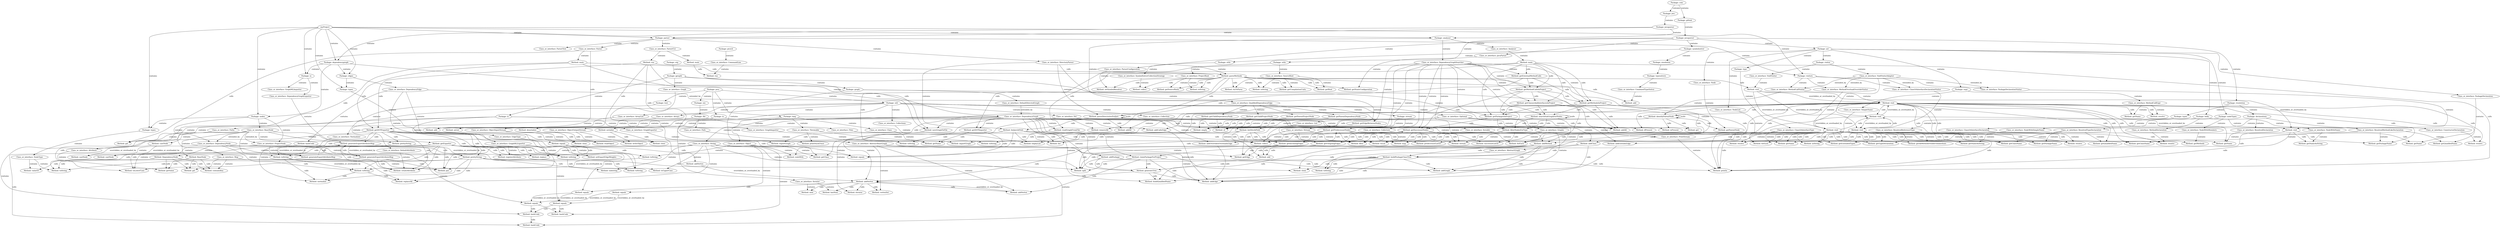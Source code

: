 strict digraph G {
  com [ label="Package: com" name="com" jgrapht_vertex_type="com.jwu.javaparser.dependencygraph.nodes.DependencyNode" id="com" type="PACKAGE" ];
  com_jwu [ label="Package: jwu" name="com.jwu" jgrapht_vertex_type="com.jwu.javaparser.dependencygraph.nodes.DependencyNode" id="com.jwu" type="PACKAGE" ];
  com_jwu_javaparser [ label="Package: javaparser" name="com.jwu.javaparser" jgrapht_vertex_type="com.jwu.javaparser.dependencygraph.nodes.DependencyNode" id="com.jwu.javaparser" type="PACKAGE" ];
  com_jwu_javaparser_parser [ label="Package: parser" name="com.jwu.javaparser.parser" jgrapht_vertex_type="com.jwu.javaparser.dependencygraph.nodes.DependencyNode" id="com.jwu.javaparser.parser" type="PACKAGE" ];
  myProject [ label="myProject" name="myProject" jgrapht_vertex_type="com.jwu.javaparser.dependencygraph.nodes.ProjectNode" id="0" ];
  com_jwu_javaparser_parser_ParserTest [ label="Class_or_interface: ParserTest" name="com.jwu.javaparser.parser.ParserTest" jgrapht_vertex_type="com.jwu.javaparser.dependencygraph.nodes.DependencyNode" id="com.jwu.javaparser.parser.ParserTest" type="CLASS_OR_INTERFACE" ];
  com_jwu_javaparser_analyser [ label="Package: analyser" name="com.jwu.javaparser.analyser" jgrapht_vertex_type="com.jwu.javaparser.dependencygraph.nodes.DependencyNode" id="com.jwu.javaparser.analyser" type="PACKAGE" ];
  java [ label="Package: java" name="java" jgrapht_vertex_type="com.jwu.javaparser.dependencygraph.nodes.DependencyNode" id="java" type="PACKAGE" ];
  java_util [ label="Package: util" name="java.util" jgrapht_vertex_type="com.jwu.javaparser.dependencygraph.nodes.DependencyNode" id="java.util" type="PACKAGE" ];
  java_util_Optional [ label="Class_or_interface: Optional" name="java.util.Optional" jgrapht_vertex_type="com.jwu.javaparser.dependencygraph.nodes.DependencyNode" id="java.util.Optional" type="CLASS_OR_INTERFACE" ];
  java_util_Optional_of [ label="Method: of" name="java.util.Optional.of" jgrapht_vertex_type="com.jwu.javaparser.dependencygraph.nodes.DependencyNode" id="java.util.Optional.of" type="METHOD" ];
  com_jwu_javaparser_analyser_QualifiedDependencyEdge [ label="Class_or_interface: QualifiedDependencyEdge" name="com.jwu.javaparser.analyser.QualifiedDependencyEdge" jgrapht_vertex_type="com.jwu.javaparser.dependencygraph.nodes.DependencyNode" id="com.jwu.javaparser.analyser.QualifiedDependencyEdge" type="CLASS_OR_INTERFACE" ];
  com_jwu_javaparser_analyser_QualifiedDependencyEdge_getParentDependencyNode [ label="Method: getParentDependencyNode" name="com.jwu.javaparser.analyser.QualifiedDependencyEdge.getParentDependencyNode" jgrapht_vertex_type="com.jwu.javaparser.dependencygraph.nodes.DependencyNode" id="com.jwu.javaparser.analyser.QualifiedDependencyEdge.getParentDependencyNode" type="METHOD" ];
  java_util_Optional_empty [ label="Method: empty" name="java.util.Optional.empty" jgrapht_vertex_type="com.jwu.javaparser.dependencygraph.nodes.DependencyNode" id="java.util.Optional.empty" type="METHOD" ];
  com_jwu_javaparser_analyser_QualifiedDependencyEdge_getParentProjectNode [ label="Method: getParentProjectNode" name="com.jwu.javaparser.analyser.QualifiedDependencyEdge.getParentProjectNode" jgrapht_vertex_type="com.jwu.javaparser.dependencygraph.nodes.DependencyNode" id="com.jwu.javaparser.analyser.QualifiedDependencyEdge.getParentProjectNode" type="METHOD" ];
  com_jwu_javaparser_analyser_QualifiedDependencyEdge_getChildDependencyNode [ label="Method: getChildDependencyNode" name="com.jwu.javaparser.analyser.QualifiedDependencyEdge.getChildDependencyNode" jgrapht_vertex_type="com.jwu.javaparser.dependencygraph.nodes.DependencyNode" id="com.jwu.javaparser.analyser.QualifiedDependencyEdge.getChildDependencyNode" type="METHOD" ];
  com_jwu_javaparser_analyser_QualifiedDependencyEdge_getChildProjectNode [ label="Method: getChildProjectNode" name="com.jwu.javaparser.analyser.QualifiedDependencyEdge.getChildProjectNode" jgrapht_vertex_type="com.jwu.javaparser.dependencygraph.nodes.DependencyNode" id="com.jwu.javaparser.analyser.QualifiedDependencyEdge.getChildProjectNode" type="METHOD" ];
  com_jwu_javaparser_dependencygraph [ label="Package: dependencygraph" name="com.jwu.javaparser.dependencygraph" jgrapht_vertex_type="com.jwu.javaparser.dependencygraph.nodes.DependencyNode" id="com.jwu.javaparser.dependencygraph" type="PACKAGE" ];
  com_jwu_javaparser_dependencygraph_edges [ label="Package: edges" name="com.jwu.javaparser.dependencygraph.edges" jgrapht_vertex_type="com.jwu.javaparser.dependencygraph.nodes.DependencyNode" id="com.jwu.javaparser.dependencygraph.edges" type="PACKAGE" ];
  com_jwu_javaparser_dependencygraph_edges_DependencyEdge [ label="Class_or_interface: DependencyEdge" name="com.jwu.javaparser.dependencygraph.edges.DependencyEdge" jgrapht_vertex_type="com.jwu.javaparser.dependencygraph.nodes.DependencyNode" id="com.jwu.javaparser.dependencygraph.edges.DependencyEdge" type="CLASS_OR_INTERFACE" ];
  com_jwu_javaparser_dependencygraph_edges_types [ label="Package: types" name="com.jwu.javaparser.dependencygraph.edges.types" jgrapht_vertex_type="com.jwu.javaparser.dependencygraph.nodes.DependencyNode" id="com.jwu.javaparser.dependencygraph.edges.types" type="PACKAGE" ];
  com_jwu_javaparser_parser_visitors [ label="Package: visitors" name="com.jwu.javaparser.parser.visitors" jgrapht_vertex_type="com.jwu.javaparser.dependencygraph.nodes.DependencyNode" id="com.jwu.javaparser.parser.visitors" type="PACKAGE" ];
  com_github [ label="Package: github" name="com.github" jgrapht_vertex_type="com.jwu.javaparser.dependencygraph.nodes.DependencyNode" id="com.github" type="PACKAGE" ];
  com_github_javaparser [ label="Package: javaparser" name="com.github.javaparser" jgrapht_vertex_type="com.jwu.javaparser.dependencygraph.nodes.DependencyNode" id="com.github.javaparser" type="PACKAGE" ];
  com_github_javaparser_ast [ label="Package: ast" name="com.github.javaparser.ast" jgrapht_vertex_type="com.jwu.javaparser.dependencygraph.nodes.DependencyNode" id="com.github.javaparser.ast" type="PACKAGE" ];
  com_github_javaparser_ast_Node [ label="Class_or_interface: Node" name="com.github.javaparser.ast.Node" jgrapht_vertex_type="com.jwu.javaparser.dependencygraph.nodes.DependencyNode" id="com.github.javaparser.ast.Node" type="CLASS_OR_INTERFACE" ];
  com_github_javaparser_ast_Node_getParentNode [ label="Method: getParentNode" name="com.github.javaparser.ast.Node.getParentNode" jgrapht_vertex_type="com.jwu.javaparser.dependencygraph.nodes.DependencyNode" id="com.github.javaparser.ast.Node.getParentNode" type="METHOD" ];
  com_jwu_javaparser_parser_visitors_MethodCallVisitor [ label="Class_or_interface: MethodCallVisitor" name="com.jwu.javaparser.parser.visitors.MethodCallVisitor" jgrapht_vertex_type="com.jwu.javaparser.dependencygraph.nodes.DependencyNode" id="com.jwu.javaparser.parser.visitors.MethodCallVisitor" type="CLASS_OR_INTERFACE" ];
  com_jwu_javaparser_parser_visitors_MethodCallVisitor_identifyParentNode [ label="Method: identifyParentNode" name="com.jwu.javaparser.parser.visitors.MethodCallVisitor.identifyParentNode" jgrapht_vertex_type="com.jwu.javaparser.dependencygraph.nodes.DependencyNode" id="com.jwu.javaparser.parser.visitors.MethodCallVisitor.identifyParentNode" type="METHOD" ];
  java_util_Optional_isPresent [ label="Method: isPresent" name="java.util.Optional.isPresent" jgrapht_vertex_type="com.jwu.javaparser.dependencygraph.nodes.DependencyNode" id="java.util.Optional.isPresent" type="METHOD" ];
  java_util_Optional_get [ label="Method: get" name="java.util.Optional.get" jgrapht_vertex_type="com.jwu.javaparser.dependencygraph.nodes.DependencyNode" id="java.util.Optional.get" type="METHOD" ];
  com_github_javaparser_ast_visitor [ label="Package: visitor" name="com.github.javaparser.ast.visitor" jgrapht_vertex_type="com.jwu.javaparser.dependencygraph.nodes.DependencyNode" id="com.github.javaparser.ast.visitor" type="PACKAGE" ];
  com_github_javaparser_ast_visitor_VoidVisitorAdapter [ label="Class_or_interface: VoidVisitorAdapter" name="com.github.javaparser.ast.visitor.VoidVisitorAdapter" jgrapht_vertex_type="com.jwu.javaparser.dependencygraph.nodes.DependencyNode" id="com.github.javaparser.ast.visitor.VoidVisitorAdapter" type="CLASS_OR_INTERFACE" ];
  com_github_javaparser_ast_visitor_VoidVisitorAdapter_visit [ label="Method: visit" name="com.github.javaparser.ast.visitor.VoidVisitorAdapter.visit" jgrapht_vertex_type="com.jwu.javaparser.dependencygraph.nodes.DependencyNode" id="com.github.javaparser.ast.visitor.VoidVisitorAdapter.visit" type="METHOD" ];
  com_jwu_javaparser_parser_visitors_MethodCallVisitor_visit [ label="Method: visit" name="com.jwu.javaparser.parser.visitors.MethodCallVisitor.visit" jgrapht_vertex_type="com.jwu.javaparser.dependencygraph.nodes.DependencyNode" id="com.jwu.javaparser.parser.visitors.MethodCallVisitor.visit" type="METHOD" ];
  java_io [ label="Package: io" name="java.io" jgrapht_vertex_type="com.jwu.javaparser.dependencygraph.nodes.DependencyNode" id="java.io" type="PACKAGE" ];
  java_io_PrintStream [ label="Class_or_interface: PrintStream" name="java.io.PrintStream" jgrapht_vertex_type="com.jwu.javaparser.dependencygraph.nodes.DependencyNode" id="java.io.PrintStream" type="CLASS_OR_INTERFACE" ];
  java_io_PrintStream_println [ label="Method: println" name="java.io.PrintStream.println" jgrapht_vertex_type="com.jwu.javaparser.dependencygraph.nodes.DependencyNode" id="java.io.PrintStream.println" type="METHOD" ];
  java_lang [ label="Package: lang" name="java.lang" jgrapht_vertex_type="com.jwu.javaparser.dependencygraph.nodes.DependencyNode" id="java.lang" type="PACKAGE" ];
  java_lang_Throwable [ label="Class_or_interface: Throwable" name="java.lang.Throwable" jgrapht_vertex_type="com.jwu.javaparser.dependencygraph.nodes.DependencyNode" id="java.lang.Throwable" type="CLASS_OR_INTERFACE" ];
  java_lang_Throwable_toString [ label="Method: toString" name="java.lang.Throwable.toString" jgrapht_vertex_type="com.jwu.javaparser.dependencygraph.nodes.DependencyNode" id="java.lang.Throwable.toString" type="METHOD" ];
  com_github_javaparser_ast_expr [ label="Package: expr" name="com.github.javaparser.ast.expr" jgrapht_vertex_type="com.jwu.javaparser.dependencygraph.nodes.DependencyNode" id="com.github.javaparser.ast.expr" type="PACKAGE" ];
  com_github_javaparser_ast_expr_MethodCallExpr [ label="Class_or_interface: MethodCallExpr" name="com.github.javaparser.ast.expr.MethodCallExpr" jgrapht_vertex_type="com.jwu.javaparser.dependencygraph.nodes.DependencyNode" id="com.github.javaparser.ast.expr.MethodCallExpr" type="CLASS_OR_INTERFACE" ];
  com_github_javaparser_ast_expr_MethodCallExpr_getName [ label="Method: getName" name="com.github.javaparser.ast.expr.MethodCallExpr.getName" jgrapht_vertex_type="com.jwu.javaparser.dependencygraph.nodes.DependencyNode" id="com.github.javaparser.ast.expr.MethodCallExpr.getName" type="METHOD" ];
  com_github_javaparser_ast_expr_MethodCallExpr_resolve [ label="Method: resolve" name="com.github.javaparser.ast.expr.MethodCallExpr.resolve" jgrapht_vertex_type="com.jwu.javaparser.dependencygraph.nodes.DependencyNode" id="com.github.javaparser.ast.expr.MethodCallExpr.resolve" type="METHOD" ];
  com_github_javaparser_resolution [ label="Package: resolution" name="com.github.javaparser.resolution" jgrapht_vertex_type="com.jwu.javaparser.dependencygraph.nodes.DependencyNode" id="com.github.javaparser.resolution" type="PACKAGE" ];
  com_github_javaparser_resolution_declarations [ label="Package: declarations" name="com.github.javaparser.resolution.declarations" jgrapht_vertex_type="com.jwu.javaparser.dependencygraph.nodes.DependencyNode" id="com.github.javaparser.resolution.declarations" type="PACKAGE" ];
  com_github_javaparser_resolution_declarations_ResolvedMethodLikeDeclaration [ label="Class_or_interface: ResolvedMethodLikeDeclaration" name="com.github.javaparser.resolution.declarations.ResolvedMethodLikeDeclaration" jgrapht_vertex_type="com.jwu.javaparser.dependencygraph.nodes.DependencyNode" id="com.github.javaparser.resolution.declarations.ResolvedMethodLikeDeclaration" type="CLASS_OR_INTERFACE" ];
  com_github_javaparser_resolution_declarations_ResolvedMethodLikeDeclaration_getQualifiedName [ label="Method: getQualifiedName" name="com.github.javaparser.resolution.declarations.ResolvedMethodLikeDeclaration.getQualifiedName" jgrapht_vertex_type="com.jwu.javaparser.dependencygraph.nodes.DependencyNode" id="com.github.javaparser.resolution.declarations.ResolvedMethodLikeDeclaration.getQualifiedName" type="METHOD" ];
  java_lang_Object [ label="Class_or_interface: Object" name="java.lang.Object" jgrapht_vertex_type="com.jwu.javaparser.dependencygraph.nodes.DependencyNode" id="java.lang.Object" type="CLASS_OR_INTERFACE" ];
  java_lang_Object_getClass [ label="Method: getClass" name="java.lang.Object.getClass" jgrapht_vertex_type="com.jwu.javaparser.dependencygraph.nodes.DependencyNode" id="java.lang.Object.getClass" type="METHOD" ];
  java_lang_Class [ label="Class_or_interface: Class" name="java.lang.Class" jgrapht_vertex_type="com.jwu.javaparser.dependencygraph.nodes.DependencyNode" id="java.lang.Class" type="CLASS_OR_INTERFACE" ];
  java_lang_Class_getName [ label="Method: getName" name="java.lang.Class.getName" jgrapht_vertex_type="com.jwu.javaparser.dependencygraph.nodes.DependencyNode" id="java.lang.Class.getName" type="METHOD" ];
  com_github_javaparser_resolution_declarations_ResolvedDeclaration [ label="Class_or_interface: ResolvedDeclaration" name="com.github.javaparser.resolution.declarations.ResolvedDeclaration" jgrapht_vertex_type="com.jwu.javaparser.dependencygraph.nodes.DependencyNode" id="com.github.javaparser.resolution.declarations.ResolvedDeclaration" type="CLASS_OR_INTERFACE" ];
  com_github_javaparser_resolution_declarations_ResolvedDeclaration_getName [ label="Method: getName" name="com.github.javaparser.resolution.declarations.ResolvedDeclaration.getName" jgrapht_vertex_type="com.jwu.javaparser.dependencygraph.nodes.DependencyNode" id="com.github.javaparser.resolution.declarations.ResolvedDeclaration.getName" type="METHOD" ];
  com_github_javaparser_resolution_declarations_ResolvedMethodLikeDeclaration_getClassName [ label="Method: getClassName" name="com.github.javaparser.resolution.declarations.ResolvedMethodLikeDeclaration.getClassName" jgrapht_vertex_type="com.jwu.javaparser.dependencygraph.nodes.DependencyNode" id="com.github.javaparser.resolution.declarations.ResolvedMethodLikeDeclaration.getClassName" type="METHOD" ];
  com_github_javaparser_resolution_declarations_ResolvedMethodLikeDeclaration_getPackageName [ label="Method: getPackageName" name="com.github.javaparser.resolution.declarations.ResolvedMethodLikeDeclaration.getPackageName" jgrapht_vertex_type="com.jwu.javaparser.dependencygraph.nodes.DependencyNode" id="com.github.javaparser.resolution.declarations.ResolvedMethodLikeDeclaration.getPackageName" type="METHOD" ];
  com_jwu_javaparser_dependencygraph_DependencyGraph [ label="Class_or_interface: DependencyGraph" name="com.jwu.javaparser.dependencygraph.DependencyGraph" jgrapht_vertex_type="com.jwu.javaparser.dependencygraph.nodes.DependencyNode" id="com.jwu.javaparser.dependencygraph.DependencyGraph" type="CLASS_OR_INTERFACE" ];
  com_jwu_javaparser_dependencygraph_DependencyGraph_addMethod [ label="Method: addMethod" name="com.jwu.javaparser.dependencygraph.DependencyGraph.addMethod" jgrapht_vertex_type="com.jwu.javaparser.dependencygraph.nodes.DependencyNode" id="com.jwu.javaparser.dependencygraph.DependencyGraph.addMethod" type="METHOD" ];
  com_github_javaparser_ast_body [ label="Package: body" name="com.github.javaparser.ast.body" jgrapht_vertex_type="com.jwu.javaparser.dependencygraph.nodes.DependencyNode" id="com.github.javaparser.ast.body" type="PACKAGE" ];
  com_github_javaparser_ast_body_ConstructorDeclaration [ label="Class_or_interface: ConstructorDeclaration" name="com.github.javaparser.ast.body.ConstructorDeclaration" jgrapht_vertex_type="com.jwu.javaparser.dependencygraph.nodes.DependencyNode" id="com.github.javaparser.ast.body.ConstructorDeclaration" type="CLASS_OR_INTERFACE" ];
  com_github_javaparser_ast_body_ConstructorDeclaration_resolve [ label="Method: resolve" name="com.github.javaparser.ast.body.ConstructorDeclaration.resolve" jgrapht_vertex_type="com.jwu.javaparser.dependencygraph.nodes.DependencyNode" id="com.github.javaparser.ast.body.ConstructorDeclaration.resolve" type="METHOD" ];
  com_jwu_javaparser_dependencygraph_DependencyGraph_addCallsEdge [ label="Method: addCallsEdge" name="com.jwu.javaparser.dependencygraph.DependencyGraph.addCallsEdge" jgrapht_vertex_type="com.jwu.javaparser.dependencygraph.nodes.DependencyNode" id="com.jwu.javaparser.dependencygraph.DependencyGraph.addCallsEdge" type="METHOD" ];
  com_github_javaparser_ast_body_ClassOrInterfaceDeclaration [ label="Class_or_interface: ClassOrInterfaceDeclaration" name="com.github.javaparser.ast.body.ClassOrInterfaceDeclaration" jgrapht_vertex_type="com.jwu.javaparser.dependencygraph.nodes.DependencyNode" id="com.github.javaparser.ast.body.ClassOrInterfaceDeclaration" type="CLASS_OR_INTERFACE" ];
  com_github_javaparser_ast_body_ClassOrInterfaceDeclaration_resolve [ label="Method: resolve" name="com.github.javaparser.ast.body.ClassOrInterfaceDeclaration.resolve" jgrapht_vertex_type="com.jwu.javaparser.dependencygraph.nodes.DependencyNode" id="com.github.javaparser.ast.body.ClassOrInterfaceDeclaration.resolve" type="METHOD" ];
  com_github_javaparser_resolution_declarations_ResolvedTypeDeclaration [ label="Class_or_interface: ResolvedTypeDeclaration" name="com.github.javaparser.resolution.declarations.ResolvedTypeDeclaration" jgrapht_vertex_type="com.jwu.javaparser.dependencygraph.nodes.DependencyNode" id="com.github.javaparser.resolution.declarations.ResolvedTypeDeclaration" type="CLASS_OR_INTERFACE" ];
  com_github_javaparser_resolution_declarations_ResolvedTypeDeclaration_getPackageName [ label="Method: getPackageName" name="com.github.javaparser.resolution.declarations.ResolvedTypeDeclaration.getPackageName" jgrapht_vertex_type="com.jwu.javaparser.dependencygraph.nodes.DependencyNode" id="com.github.javaparser.resolution.declarations.ResolvedTypeDeclaration.getPackageName" type="METHOD" ];
  com_github_javaparser_resolution_declarations_ResolvedTypeDeclaration_getClassName [ label="Method: getClassName" name="com.github.javaparser.resolution.declarations.ResolvedTypeDeclaration.getClassName" jgrapht_vertex_type="com.jwu.javaparser.dependencygraph.nodes.DependencyNode" id="com.github.javaparser.resolution.declarations.ResolvedTypeDeclaration.getClassName" type="METHOD" ];
  com_jwu_javaparser_dependencygraph_DependencyGraph_addClass [ label="Method: addClass" name="com.jwu.javaparser.dependencygraph.DependencyGraph.addClass" jgrapht_vertex_type="com.jwu.javaparser.dependencygraph.nodes.DependencyNode" id="com.jwu.javaparser.dependencygraph.DependencyGraph.addClass" type="METHOD" ];
  com_github_javaparser_resolution_declarations_ResolvedTypeDeclaration_getQualifiedName [ label="Method: getQualifiedName" name="com.github.javaparser.resolution.declarations.ResolvedTypeDeclaration.getQualifiedName" jgrapht_vertex_type="com.jwu.javaparser.dependencygraph.nodes.DependencyNode" id="com.github.javaparser.resolution.declarations.ResolvedTypeDeclaration.getQualifiedName" type="METHOD" ];
  com_github_javaparser_ast_body_MethodDeclaration [ label="Class_or_interface: MethodDeclaration" name="com.github.javaparser.ast.body.MethodDeclaration" jgrapht_vertex_type="com.jwu.javaparser.dependencygraph.nodes.DependencyNode" id="com.github.javaparser.ast.body.MethodDeclaration" type="CLASS_OR_INTERFACE" ];
  com_github_javaparser_ast_body_MethodDeclaration_resolve [ label="Method: resolve" name="com.github.javaparser.ast.body.MethodDeclaration.resolve" jgrapht_vertex_type="com.jwu.javaparser.dependencygraph.nodes.DependencyNode" id="com.github.javaparser.ast.body.MethodDeclaration.resolve" type="METHOD" ];
  java_util_Optional_ifPresent [ label="Method: ifPresent" name="java.util.Optional.ifPresent" jgrapht_vertex_type="com.jwu.javaparser.dependencygraph.nodes.DependencyNode" id="java.util.Optional.ifPresent" type="METHOD" ];
  com_github_javaparser_ast_visitor_VoidVisitor [ label="Class_or_interface: VoidVisitor" name="com.github.javaparser.ast.visitor.VoidVisitor" jgrapht_vertex_type="com.jwu.javaparser.dependencygraph.nodes.DependencyNode" id="com.github.javaparser.ast.visitor.VoidVisitor" type="CLASS_OR_INTERFACE" ];
  com_github_javaparser_ast_visitor_VoidVisitor_visit [ label="Method: visit" name="com.github.javaparser.ast.visitor.VoidVisitor.visit" jgrapht_vertex_type="com.jwu.javaparser.dependencygraph.nodes.DependencyNode" id="com.github.javaparser.ast.visitor.VoidVisitor.visit" type="METHOD" ];
  com_jwu_javaparser_parser_visitors_ClassOrInterfaceDeclarationVisitor [ label="Class_or_interface: ClassOrInterfaceDeclarationVisitor" name="com.jwu.javaparser.parser.visitors.ClassOrInterfaceDeclarationVisitor" jgrapht_vertex_type="com.jwu.javaparser.dependencygraph.nodes.DependencyNode" id="com.jwu.javaparser.parser.visitors.ClassOrInterfaceDeclarationVisitor" type="CLASS_OR_INTERFACE" ];
  com_jwu_javaparser_parser_visitors_ClassOrInterfaceDeclarationVisitor_visit [ label="Method: visit" name="com.jwu.javaparser.parser.visitors.ClassOrInterfaceDeclarationVisitor.visit" jgrapht_vertex_type="com.jwu.javaparser.dependencygraph.nodes.DependencyNode" id="com.jwu.javaparser.parser.visitors.ClassOrInterfaceDeclarationVisitor.visit" type="METHOD" ];
  com_github_javaparser_ast_nodeTypes [ label="Package: nodeTypes" name="com.github.javaparser.ast.nodeTypes" jgrapht_vertex_type="com.jwu.javaparser.dependencygraph.nodes.DependencyNode" id="com.github.javaparser.ast.nodeTypes" type="PACKAGE" ];
  com_github_javaparser_ast_nodeTypes_NodeWithSimpleName [ label="Class_or_interface: NodeWithSimpleName" name="com.github.javaparser.ast.nodeTypes.NodeWithSimpleName" jgrapht_vertex_type="com.jwu.javaparser.dependencygraph.nodes.DependencyNode" id="com.github.javaparser.ast.nodeTypes.NodeWithSimpleName" type="CLASS_OR_INTERFACE" ];
  com_github_javaparser_ast_nodeTypes_NodeWithSimpleName_getNameAsString [ label="Method: getNameAsString" name="com.github.javaparser.ast.nodeTypes.NodeWithSimpleName.getNameAsString" jgrapht_vertex_type="com.jwu.javaparser.dependencygraph.nodes.DependencyNode" id="com.github.javaparser.ast.nodeTypes.NodeWithSimpleName.getNameAsString" type="METHOD" ];
  com_github_javaparser_ast_body_ClassOrInterfaceDeclaration_getExtendedTypes [ label="Method: getExtendedTypes" name="com.github.javaparser.ast.body.ClassOrInterfaceDeclaration.getExtendedTypes" jgrapht_vertex_type="com.jwu.javaparser.dependencygraph.nodes.DependencyNode" id="com.github.javaparser.ast.body.ClassOrInterfaceDeclaration.getExtendedTypes" type="METHOD" ];
  com_github_javaparser_ast_type [ label="Package: type" name="com.github.javaparser.ast.type" jgrapht_vertex_type="com.jwu.javaparser.dependencygraph.nodes.DependencyNode" id="com.github.javaparser.ast.type" type="PACKAGE" ];
  com_github_javaparser_ast_type_ClassOrInterfaceType [ label="Class_or_interface: ClassOrInterfaceType" name="com.github.javaparser.ast.type.ClassOrInterfaceType" jgrapht_vertex_type="com.jwu.javaparser.dependencygraph.nodes.DependencyNode" id="com.github.javaparser.ast.type.ClassOrInterfaceType" type="CLASS_OR_INTERFACE" ];
  com_github_javaparser_ast_type_ClassOrInterfaceType_getName [ label="Method: getName" name="com.github.javaparser.ast.type.ClassOrInterfaceType.getName" jgrapht_vertex_type="com.jwu.javaparser.dependencygraph.nodes.DependencyNode" id="com.github.javaparser.ast.type.ClassOrInterfaceType.getName" type="METHOD" ];
  com_github_javaparser_ast_expr_SimpleName [ label="Class_or_interface: SimpleName" name="com.github.javaparser.ast.expr.SimpleName" jgrapht_vertex_type="com.jwu.javaparser.dependencygraph.nodes.DependencyNode" id="com.github.javaparser.ast.expr.SimpleName" type="CLASS_OR_INTERFACE" ];
  com_github_javaparser_ast_expr_SimpleName_asString [ label="Method: asString" name="com.github.javaparser.ast.expr.SimpleName.asString" jgrapht_vertex_type="com.jwu.javaparser.dependencygraph.nodes.DependencyNode" id="com.github.javaparser.ast.expr.SimpleName.asString" type="METHOD" ];
  com_github_javaparser_ast_type_ClassOrInterfaceType_resolve [ label="Method: resolve" name="com.github.javaparser.ast.type.ClassOrInterfaceType.resolve" jgrapht_vertex_type="com.jwu.javaparser.dependencygraph.nodes.DependencyNode" id="com.github.javaparser.ast.type.ClassOrInterfaceType.resolve" type="METHOD" ];
  com_github_javaparser_resolution_types [ label="Package: types" name="com.github.javaparser.resolution.types" jgrapht_vertex_type="com.jwu.javaparser.dependencygraph.nodes.DependencyNode" id="com.github.javaparser.resolution.types" type="PACKAGE" ];
  com_github_javaparser_resolution_types_ResolvedReferenceType [ label="Class_or_interface: ResolvedReferenceType" name="com.github.javaparser.resolution.types.ResolvedReferenceType" jgrapht_vertex_type="com.jwu.javaparser.dependencygraph.nodes.DependencyNode" id="com.github.javaparser.resolution.types.ResolvedReferenceType" type="CLASS_OR_INTERFACE" ];
  com_github_javaparser_resolution_types_ResolvedReferenceType_getTypeDeclaration [ label="Method: getTypeDeclaration" name="com.github.javaparser.resolution.types.ResolvedReferenceType.getTypeDeclaration" jgrapht_vertex_type="com.jwu.javaparser.dependencygraph.nodes.DependencyNode" id="com.github.javaparser.resolution.types.ResolvedReferenceType.getTypeDeclaration" type="METHOD" ];
  com_jwu_javaparser_dependencygraph_DependencyGraph_addExtendsEdge [ label="Method: addExtendsEdge" name="com.jwu.javaparser.dependencygraph.DependencyGraph.addExtendsEdge" jgrapht_vertex_type="com.jwu.javaparser.dependencygraph.nodes.DependencyNode" id="com.jwu.javaparser.dependencygraph.DependencyGraph.addExtendsEdge" type="METHOD" ];
  com_github_javaparser_ast_NodeList [ label="Class_or_interface: NodeList" name="com.github.javaparser.ast.NodeList" jgrapht_vertex_type="com.jwu.javaparser.dependencygraph.nodes.DependencyNode" id="com.github.javaparser.ast.NodeList" type="CLASS_OR_INTERFACE" ];
  com_github_javaparser_ast_NodeList_forEach [ label="Method: forEach" name="com.github.javaparser.ast.NodeList.forEach" jgrapht_vertex_type="com.jwu.javaparser.dependencygraph.nodes.DependencyNode" id="com.github.javaparser.ast.NodeList.forEach" type="METHOD" ];
  java_util_Collections [ label="Class_or_interface: Collections" name="java.util.Collections" jgrapht_vertex_type="com.jwu.javaparser.dependencygraph.nodes.DependencyNode" id="java.util.Collections" type="CLASS_OR_INTERFACE" ];
  java_util_Collections_emptyList [ label="Method: emptyList" name="java.util.Collections.emptyList" jgrapht_vertex_type="com.jwu.javaparser.dependencygraph.nodes.DependencyNode" id="java.util.Collections.emptyList" type="METHOD" ];
  com_jwu_javaparser_parser_DirectoryParser [ label="Class_or_interface: DirectoryParser" name="com.jwu.javaparser.parser.DirectoryParser" jgrapht_vertex_type="com.jwu.javaparser.dependencygraph.nodes.DependencyNode" id="com.jwu.javaparser.parser.DirectoryParser" type="CLASS_OR_INTERFACE" ];
  com_jwu_javaparser_parser_DirectoryParser_listJarsAtPath [ label="Method: listJarsAtPath" name="com.jwu.javaparser.parser.DirectoryParser.listJarsAtPath" jgrapht_vertex_type="com.jwu.javaparser.dependencygraph.nodes.DependencyNode" id="com.jwu.javaparser.parser.DirectoryParser.listJarsAtPath" type="METHOD" ];
  java_util_stream [ label="Package: stream" name="java.util.stream" jgrapht_vertex_type="com.jwu.javaparser.dependencygraph.nodes.DependencyNode" id="java.util.stream" type="PACKAGE" ];
  java_util_stream_Collectors [ label="Class_or_interface: Collectors" name="java.util.stream.Collectors" jgrapht_vertex_type="com.jwu.javaparser.dependencygraph.nodes.DependencyNode" id="java.util.stream.Collectors" type="CLASS_OR_INTERFACE" ];
  java_util_stream_Collectors_toList [ label="Method: toList" name="java.util.stream.Collectors.toList" jgrapht_vertex_type="com.jwu.javaparser.dependencygraph.nodes.DependencyNode" id="java.util.stream.Collectors.toList" type="METHOD" ];
  java_nio [ label="Package: nio" name="java.nio" jgrapht_vertex_type="com.jwu.javaparser.dependencygraph.nodes.DependencyNode" id="java.nio" type="PACKAGE" ];
  java_nio_file [ label="Package: file" name="java.nio.file" jgrapht_vertex_type="com.jwu.javaparser.dependencygraph.nodes.DependencyNode" id="java.nio.file" type="PACKAGE" ];
  java_nio_file_Path [ label="Class_or_interface: Path" name="java.nio.file.Path" jgrapht_vertex_type="com.jwu.javaparser.dependencygraph.nodes.DependencyNode" id="java.nio.file.Path" type="CLASS_OR_INTERFACE" ];
  java_nio_file_Path_toString [ label="Method: toString" name="java.nio.file.Path.toString" jgrapht_vertex_type="com.jwu.javaparser.dependencygraph.nodes.DependencyNode" id="java.nio.file.Path.toString" type="METHOD" ];
  java_lang_String [ label="Class_or_interface: String" name="java.lang.String" jgrapht_vertex_type="com.jwu.javaparser.dependencygraph.nodes.DependencyNode" id="java.lang.String" type="CLASS_OR_INTERFACE" ];
  java_lang_String_endsWith [ label="Method: endsWith" name="java.lang.String.endsWith" jgrapht_vertex_type="com.jwu.javaparser.dependencygraph.nodes.DependencyNode" id="java.lang.String.endsWith" type="METHOD" ];
  java_nio_file_Files [ label="Class_or_interface: Files" name="java.nio.file.Files" jgrapht_vertex_type="com.jwu.javaparser.dependencygraph.nodes.DependencyNode" id="java.nio.file.Files" type="CLASS_OR_INTERFACE" ];
  java_nio_file_Files_list [ label="Method: list" name="java.nio.file.Files.list" jgrapht_vertex_type="com.jwu.javaparser.dependencygraph.nodes.DependencyNode" id="java.nio.file.Files.list" type="METHOD" ];
  java_util_stream_Stream [ label="Class_or_interface: Stream" name="java.util.stream.Stream" jgrapht_vertex_type="com.jwu.javaparser.dependencygraph.nodes.DependencyNode" id="java.util.stream.Stream" type="CLASS_OR_INTERFACE" ];
  java_util_stream_Stream_filter [ label="Method: filter" name="java.util.stream.Stream.filter" jgrapht_vertex_type="com.jwu.javaparser.dependencygraph.nodes.DependencyNode" id="java.util.stream.Stream.filter" type="METHOD" ];
  java_util_stream_Stream_collect [ label="Method: collect" name="java.util.stream.Stream.collect" jgrapht_vertex_type="com.jwu.javaparser.dependencygraph.nodes.DependencyNode" id="java.util.stream.Stream.collect" type="METHOD" ];
  com_jwu_javaparser_parser_DirectoryParser_listDirsAtPath [ label="Method: listDirsAtPath" name="com.jwu.javaparser.parser.DirectoryParser.listDirsAtPath" jgrapht_vertex_type="com.jwu.javaparser.dependencygraph.nodes.DependencyNode" id="com.jwu.javaparser.parser.DirectoryParser.listDirsAtPath" type="METHOD" ];
  com_jwu_javaparser_parser_DirectoryParser_parseDirectoriesForJars [ label="Method: parseDirectoriesForJars" name="com.jwu.javaparser.parser.DirectoryParser.parseDirectoriesForJars" jgrapht_vertex_type="com.jwu.javaparser.dependencygraph.nodes.DependencyNode" id="com.jwu.javaparser.parser.DirectoryParser.parseDirectoriesForJars" type="METHOD" ];
  java_util_Collection [ label="Class_or_interface: Collection" name="java.util.Collection" jgrapht_vertex_type="com.jwu.javaparser.dependencygraph.nodes.DependencyNode" id="java.util.Collection" type="CLASS_OR_INTERFACE" ];
  java_util_Collection_addAll [ label="Method: addAll" name="java.util.Collection.addAll" jgrapht_vertex_type="com.jwu.javaparser.dependencygraph.nodes.DependencyNode" id="java.util.Collection.addAll" type="METHOD" ];
  com_github_javaparser_symbolsolver [ label="Package: symbolsolver" name="com.github.javaparser.symbolsolver" jgrapht_vertex_type="com.jwu.javaparser.dependencygraph.nodes.DependencyNode" id="com.github.javaparser.symbolsolver" type="PACKAGE" ];
  com_github_javaparser_symbolsolver_resolution [ label="Package: resolution" name="com.github.javaparser.symbolsolver.resolution" jgrapht_vertex_type="com.jwu.javaparser.dependencygraph.nodes.DependencyNode" id="com.github.javaparser.symbolsolver.resolution" type="PACKAGE" ];
  com_github_javaparser_symbolsolver_resolution_typesolvers [ label="Package: typesolvers" name="com.github.javaparser.symbolsolver.resolution.typesolvers" jgrapht_vertex_type="com.jwu.javaparser.dependencygraph.nodes.DependencyNode" id="com.github.javaparser.symbolsolver.resolution.typesolvers" type="PACKAGE" ];
  com_github_javaparser_symbolsolver_resolution_typesolvers_CombinedTypeSolver [ label="Class_or_interface: CombinedTypeSolver" name="com.github.javaparser.symbolsolver.resolution.typesolvers.CombinedTypeSolver" jgrapht_vertex_type="com.jwu.javaparser.dependencygraph.nodes.DependencyNode" id="com.github.javaparser.symbolsolver.resolution.typesolvers.CombinedTypeSolver" type="CLASS_OR_INTERFACE" ];
  com_github_javaparser_symbolsolver_resolution_typesolvers_CombinedTypeSolver_add [ label="Method: add" name="com.github.javaparser.symbolsolver.resolution.typesolvers.CombinedTypeSolver.add" jgrapht_vertex_type="com.jwu.javaparser.dependencygraph.nodes.DependencyNode" id="com.github.javaparser.symbolsolver.resolution.typesolvers.CombinedTypeSolver.add" type="METHOD" ];
  com_jwu_javaparser_parser_DirectoryParser_parseMethods [ label="Method: parseMethods" name="com.jwu.javaparser.parser.DirectoryParser.parseMethods" jgrapht_vertex_type="com.jwu.javaparser.dependencygraph.nodes.DependencyNode" id="com.jwu.javaparser.parser.DirectoryParser.parseMethods" type="METHOD" ];
  com_github_javaparser_symbolsolver_utils [ label="Package: utils" name="com.github.javaparser.symbolsolver.utils" jgrapht_vertex_type="com.jwu.javaparser.dependencygraph.nodes.DependencyNode" id="com.github.javaparser.symbolsolver.utils" type="PACKAGE" ];
  com_github_javaparser_symbolsolver_utils_SymbolSolverCollectionStrategy [ label="Class_or_interface: SymbolSolverCollectionStrategy" name="com.github.javaparser.symbolsolver.utils.SymbolSolverCollectionStrategy" jgrapht_vertex_type="com.jwu.javaparser.dependencygraph.nodes.DependencyNode" id="com.github.javaparser.symbolsolver.utils.SymbolSolverCollectionStrategy" type="CLASS_OR_INTERFACE" ];
  com_github_javaparser_symbolsolver_utils_SymbolSolverCollectionStrategy_collect [ label="Method: collect" name="com.github.javaparser.symbolsolver.utils.SymbolSolverCollectionStrategy.collect" jgrapht_vertex_type="com.jwu.javaparser.dependencygraph.nodes.DependencyNode" id="com.github.javaparser.symbolsolver.utils.SymbolSolverCollectionStrategy.collect" type="METHOD" ];
  com_github_javaparser_utils [ label="Package: utils" name="com.github.javaparser.utils" jgrapht_vertex_type="com.jwu.javaparser.dependencygraph.nodes.DependencyNode" id="com.github.javaparser.utils" type="PACKAGE" ];
  com_github_javaparser_utils_ProjectRoot [ label="Class_or_interface: ProjectRoot" name="com.github.javaparser.utils.ProjectRoot" jgrapht_vertex_type="com.jwu.javaparser.dependencygraph.nodes.DependencyNode" id="com.github.javaparser.utils.ProjectRoot" type="CLASS_OR_INTERFACE" ];
  com_github_javaparser_utils_ProjectRoot_toString [ label="Method: toString" name="com.github.javaparser.utils.ProjectRoot.toString" jgrapht_vertex_type="com.jwu.javaparser.dependencygraph.nodes.DependencyNode" id="com.github.javaparser.utils.ProjectRoot.toString" type="METHOD" ];
  com_github_javaparser_utils_SourceRoot [ label="Class_or_interface: SourceRoot" name="com.github.javaparser.utils.SourceRoot" jgrapht_vertex_type="com.jwu.javaparser.dependencygraph.nodes.DependencyNode" id="com.github.javaparser.utils.SourceRoot" type="CLASS_OR_INTERFACE" ];
  com_github_javaparser_utils_SourceRoot_toString [ label="Method: toString" name="com.github.javaparser.utils.SourceRoot.toString" jgrapht_vertex_type="com.jwu.javaparser.dependencygraph.nodes.DependencyNode" id="com.github.javaparser.utils.SourceRoot.toString" type="METHOD" ];
  com_github_javaparser_utils_SourceRoot_getRoot [ label="Method: getRoot" name="com.github.javaparser.utils.SourceRoot.getRoot" jgrapht_vertex_type="com.jwu.javaparser.dependencygraph.nodes.DependencyNode" id="com.github.javaparser.utils.SourceRoot.getRoot" type="METHOD" ];
  com_github_javaparser_utils_ProjectRoot_getSourceRoots [ label="Method: getSourceRoots" name="com.github.javaparser.utils.ProjectRoot.getSourceRoots" jgrapht_vertex_type="com.jwu.javaparser.dependencygraph.nodes.DependencyNode" id="com.github.javaparser.utils.ProjectRoot.getSourceRoots" type="METHOD" ];
  com_github_javaparser_JavaParser [ label="Class_or_interface: JavaParser" name="com.github.javaparser.JavaParser" jgrapht_vertex_type="com.jwu.javaparser.dependencygraph.nodes.DependencyNode" id="com.github.javaparser.JavaParser" type="CLASS_OR_INTERFACE" ];
  com_github_javaparser_JavaParser_getStaticConfiguration [ label="Method: getStaticConfiguration" name="com.github.javaparser.JavaParser.getStaticConfiguration" jgrapht_vertex_type="com.jwu.javaparser.dependencygraph.nodes.DependencyNode" id="com.github.javaparser.JavaParser.getStaticConfiguration" type="METHOD" ];
  com_github_javaparser_ParserConfiguration [ label="Class_or_interface: ParserConfiguration" name="com.github.javaparser.ParserConfiguration" jgrapht_vertex_type="com.jwu.javaparser.dependencygraph.nodes.DependencyNode" id="com.github.javaparser.ParserConfiguration" type="CLASS_OR_INTERFACE" ];
  com_github_javaparser_ParserConfiguration_setSymbolResolver [ label="Method: setSymbolResolver" name="com.github.javaparser.ParserConfiguration.setSymbolResolver" jgrapht_vertex_type="com.jwu.javaparser.dependencygraph.nodes.DependencyNode" id="com.github.javaparser.ParserConfiguration.setSymbolResolver" type="METHOD" ];
  com_github_javaparser_utils_SourceRoot_tryToParse [ label="Method: tryToParse" name="com.github.javaparser.utils.SourceRoot.tryToParse" jgrapht_vertex_type="com.jwu.javaparser.dependencygraph.nodes.DependencyNode" id="com.github.javaparser.utils.SourceRoot.tryToParse" type="METHOD" ];
  com_github_javaparser_utils_SourceRoot_getCompilationUnits [ label="Method: getCompilationUnits" name="com.github.javaparser.utils.SourceRoot.getCompilationUnits" jgrapht_vertex_type="com.jwu.javaparser.dependencygraph.nodes.DependencyNode" id="com.github.javaparser.utils.SourceRoot.getCompilationUnits" type="METHOD" ];
  com_jwu_javaparser_dependencygraph_nodes [ label="Package: nodes" name="com.jwu.javaparser.dependencygraph.nodes" jgrapht_vertex_type="com.jwu.javaparser.dependencygraph.nodes.DependencyNode" id="com.jwu.javaparser.dependencygraph.nodes" type="PACKAGE" ];
  java_util_Map [ label="Class_or_interface: Map" name="java.util.Map" jgrapht_vertex_type="com.jwu.javaparser.dependencygraph.nodes.DependencyNode" id="java.util.Map" type="CLASS_OR_INTERFACE" ];
  java_util_Map_containsKey [ label="Method: containsKey" name="java.util.Map.containsKey" jgrapht_vertex_type="com.jwu.javaparser.dependencygraph.nodes.DependencyNode" id="java.util.Map.containsKey" type="METHOD" ];
  com_jwu_javaparser_dependencygraph_nodes_DependencyNode [ label="Class_or_interface: DependencyNode" name="com.jwu.javaparser.dependencygraph.nodes.DependencyNode" jgrapht_vertex_type="com.jwu.javaparser.dependencygraph.nodes.DependencyNode" id="com.jwu.javaparser.dependencygraph.nodes.DependencyNode" type="CLASS_OR_INTERFACE" ];
  com_jwu_javaparser_dependencygraph_nodes_DependencyNode_DependencyNode [ label="Method: DependencyNode" name="com.jwu.javaparser.dependencygraph.nodes.DependencyNode.DependencyNode" jgrapht_vertex_type="com.jwu.javaparser.dependencygraph.nodes.DependencyNode" id="com.jwu.javaparser.dependencygraph.nodes.DependencyNode.DependencyNode" type="METHOD" ];
  java_util_Map_get [ label="Method: get" name="java.util.Map.get" jgrapht_vertex_type="com.jwu.javaparser.dependencygraph.nodes.DependencyNode" id="java.util.Map.get" type="METHOD" ];
  org [ label="Package: org" name="org" jgrapht_vertex_type="com.jwu.javaparser.dependencygraph.nodes.DependencyNode" id="org" type="PACKAGE" ];
  org_jgrapht [ label="Package: jgrapht" name="org.jgrapht" jgrapht_vertex_type="com.jwu.javaparser.dependencygraph.nodes.DependencyNode" id="org.jgrapht" type="PACKAGE" ];
  org_jgrapht_io [ label="Package: io" name="org.jgrapht.io" jgrapht_vertex_type="com.jwu.javaparser.dependencygraph.nodes.DependencyNode" id="org.jgrapht.io" type="PACKAGE" ];
  org_jgrapht_io_Attribute [ label="Class_or_interface: Attribute" name="org.jgrapht.io.Attribute" jgrapht_vertex_type="com.jwu.javaparser.dependencygraph.nodes.DependencyNode" id="org.jgrapht.io.Attribute" type="CLASS_OR_INTERFACE" ];
  org_jgrapht_io_Attribute_getValue [ label="Method: getValue" name="org.jgrapht.io.Attribute.getValue" jgrapht_vertex_type="com.jwu.javaparser.dependencygraph.nodes.DependencyNode" id="org.jgrapht.io.Attribute.getValue" type="METHOD" ];
  com_jwu_javaparser_dependencygraph_nodes_types [ label="Package: types" name="com.jwu.javaparser.dependencygraph.nodes.types" jgrapht_vertex_type="com.jwu.javaparser.dependencygraph.nodes.DependencyNode" id="com.jwu.javaparser.dependencygraph.nodes.types" type="PACKAGE" ];
  com_jwu_javaparser_dependencygraph_nodes_types_NodeType [ label="Class_or_interface: NodeType" name="com.jwu.javaparser.dependencygraph.nodes.types.NodeType" jgrapht_vertex_type="com.jwu.javaparser.dependencygraph.nodes.DependencyNode" id="com.jwu.javaparser.dependencygraph.nodes.types.NodeType" type="CLASS_OR_INTERFACE" ];
  com_jwu_javaparser_dependencygraph_nodes_types_NodeType_valueOf [ label="Method: valueOf" name="com.jwu.javaparser.dependencygraph.nodes.types.NodeType.valueOf" jgrapht_vertex_type="com.jwu.javaparser.dependencygraph.nodes.DependencyNode" id="com.jwu.javaparser.dependencygraph.nodes.types.NodeType.valueOf" type="METHOD" ];
  java_text [ label="Package: text" name="java.text" jgrapht_vertex_type="com.jwu.javaparser.dependencygraph.nodes.DependencyNode" id="java.text" type="PACKAGE" ];
  java_text_Normalizer [ label="Class_or_interface: Normalizer" name="java.text.Normalizer" jgrapht_vertex_type="com.jwu.javaparser.dependencygraph.nodes.DependencyNode" id="java.text.Normalizer" type="CLASS_OR_INTERFACE" ];
  java_text_Normalizer_normalize [ label="Method: normalize" name="java.text.Normalizer.normalize" jgrapht_vertex_type="com.jwu.javaparser.dependencygraph.nodes.DependencyNode" id="java.text.Normalizer.normalize" type="METHOD" ];
  com_jwu_javaparser_dependencygraph_nodes_DependencyNode_toString [ label="Method: toString" name="com.jwu.javaparser.dependencygraph.nodes.DependencyNode.toString" jgrapht_vertex_type="com.jwu.javaparser.dependencygraph.nodes.DependencyNode" id="com.jwu.javaparser.dependencygraph.nodes.DependencyNode.toString" type="METHOD" ];
  java_lang_String_replaceAll [ label="Method: replaceAll" name="java.lang.String.replaceAll" jgrapht_vertex_type="com.jwu.javaparser.dependencygraph.nodes.DependencyNode" id="java.lang.String.replaceAll" type="METHOD" ];
  com_jwu_javaparser_dependencygraph_nodes_types_NodeType_toString [ label="Method: toString" name="com.jwu.javaparser.dependencygraph.nodes.types.NodeType.toString" jgrapht_vertex_type="com.jwu.javaparser.dependencygraph.nodes.DependencyNode" id="com.jwu.javaparser.dependencygraph.nodes.types.NodeType.toString" type="METHOD" ];
  com_jwu_javaparser_dependencygraph_nodes_DependencyNode_prettyString [ label="Method: prettyString" name="com.jwu.javaparser.dependencygraph.nodes.DependencyNode.prettyString" jgrapht_vertex_type="com.jwu.javaparser.dependencygraph.nodes.DependencyNode" id="com.jwu.javaparser.dependencygraph.nodes.DependencyNode.prettyString" type="METHOD" ];
  java_lang_String_split [ label="Method: split" name="java.lang.String.split" jgrapht_vertex_type="com.jwu.javaparser.dependencygraph.nodes.DependencyNode" id="java.lang.String.split" type="METHOD" ];
  java_lang_String_substring [ label="Method: substring" name="java.lang.String.substring" jgrapht_vertex_type="com.jwu.javaparser.dependencygraph.nodes.DependencyNode" id="java.lang.String.substring" type="METHOD" ];
  java_lang_String_toUpperCase [ label="Method: toUpperCase" name="java.lang.String.toUpperCase" jgrapht_vertex_type="com.jwu.javaparser.dependencygraph.nodes.DependencyNode" id="java.lang.String.toUpperCase" type="METHOD" ];
  java_lang_String_toLowerCase [ label="Method: toLowerCase" name="java.lang.String.toLowerCase" jgrapht_vertex_type="com.jwu.javaparser.dependencygraph.nodes.DependencyNode" id="java.lang.String.toLowerCase" type="METHOD" ];
  java_lang_Object_hashCode [ label="Method: hashCode" name="java.lang.Object.hashCode" jgrapht_vertex_type="com.jwu.javaparser.dependencygraph.nodes.DependencyNode" id="java.lang.Object.hashCode" type="METHOD" ];
  com_jwu_javaparser_dependencygraph_nodes_DependencyNode_equals [ label="Method: equals" name="com.jwu.javaparser.dependencygraph.nodes.DependencyNode.equals" jgrapht_vertex_type="com.jwu.javaparser.dependencygraph.nodes.DependencyNode" id="com.jwu.javaparser.dependencygraph.nodes.DependencyNode.equals" type="METHOD" ];
  com_jwu_javaparser_dependencygraph_nodes_BaseNode [ label="Class_or_interface: BaseNode" name="com.jwu.javaparser.dependencygraph.nodes.BaseNode" jgrapht_vertex_type="com.jwu.javaparser.dependencygraph.nodes.DependencyNode" id="com.jwu.javaparser.dependencygraph.nodes.BaseNode" type="CLASS_OR_INTERFACE" ];
  com_jwu_javaparser_dependencygraph_nodes_BaseNode_hashCode [ label="Method: hashCode" name="com.jwu.javaparser.dependencygraph.nodes.BaseNode.hashCode" jgrapht_vertex_type="com.jwu.javaparser.dependencygraph.nodes.DependencyNode" id="com.jwu.javaparser.dependencygraph.nodes.BaseNode.hashCode" type="METHOD" ];
  com_jwu_javaparser_dependencygraph_nodes_BaseNode_generateExportAttributeMap [ label="Method: generateExportAttributeMap" name="com.jwu.javaparser.dependencygraph.nodes.BaseNode.generateExportAttributeMap" jgrapht_vertex_type="com.jwu.javaparser.dependencygraph.nodes.DependencyNode" id="com.jwu.javaparser.dependencygraph.nodes.BaseNode.generateExportAttributeMap" type="METHOD" ];
  com_jwu_javaparser_dependencygraph_nodes_DependencyNode_generateExportAttributeMap [ label="Method: generateExportAttributeMap" name="com.jwu.javaparser.dependencygraph.nodes.DependencyNode.generateExportAttributeMap" jgrapht_vertex_type="com.jwu.javaparser.dependencygraph.nodes.DependencyNode" id="com.jwu.javaparser.dependencygraph.nodes.DependencyNode.generateExportAttributeMap" type="METHOD" ];
  org_jgrapht_io_DefaultAttribute [ label="Class_or_interface: DefaultAttribute" name="org.jgrapht.io.DefaultAttribute" jgrapht_vertex_type="com.jwu.javaparser.dependencygraph.nodes.DependencyNode" id="org.jgrapht.io.DefaultAttribute" type="CLASS_OR_INTERFACE" ];
  org_jgrapht_io_DefaultAttribute_createAttribute [ label="Method: createAttribute" name="org.jgrapht.io.DefaultAttribute.createAttribute" jgrapht_vertex_type="com.jwu.javaparser.dependencygraph.nodes.DependencyNode" id="org.jgrapht.io.DefaultAttribute.createAttribute" type="METHOD" ];
  java_util_Map_put [ label="Method: put" name="java.util.Map.put" jgrapht_vertex_type="com.jwu.javaparser.dependencygraph.nodes.DependencyNode" id="java.util.Map.put" type="METHOD" ];
  com_jwu_javaparser_dependencygraph_nodes_BaseNode_prettyString [ label="Method: prettyString" name="com.jwu.javaparser.dependencygraph.nodes.BaseNode.prettyString" jgrapht_vertex_type="com.jwu.javaparser.dependencygraph.nodes.DependencyNode" id="com.jwu.javaparser.dependencygraph.nodes.BaseNode.prettyString" type="METHOD" ];
  com_jwu_javaparser_dependencygraph_nodes_BaseNode_toString [ label="Method: toString" name="com.jwu.javaparser.dependencygraph.nodes.BaseNode.toString" jgrapht_vertex_type="com.jwu.javaparser.dependencygraph.nodes.DependencyNode" id="com.jwu.javaparser.dependencygraph.nodes.BaseNode.toString" type="METHOD" ];
  com_jwu_javaparser_dependencygraph_nodes_BaseNode_equals [ label="Method: equals" name="com.jwu.javaparser.dependencygraph.nodes.BaseNode.equals" jgrapht_vertex_type="com.jwu.javaparser.dependencygraph.nodes.DependencyNode" id="com.jwu.javaparser.dependencygraph.nodes.BaseNode.equals" type="METHOD" ];
  com_jwu_javaparser_dependencygraph_nodes_BaseNode_castNode [ label="Method: castNode" name="com.jwu.javaparser.dependencygraph.nodes.BaseNode.castNode" jgrapht_vertex_type="com.jwu.javaparser.dependencygraph.nodes.DependencyNode" id="com.jwu.javaparser.dependencygraph.nodes.BaseNode.castNode" type="METHOD" ];
  com_jwu_javaparser_dependencygraph_nodes_DependencyNode_castNode [ label="Method: castNode" name="com.jwu.javaparser.dependencygraph.nodes.DependencyNode.castNode" jgrapht_vertex_type="com.jwu.javaparser.dependencygraph.nodes.DependencyNode" id="com.jwu.javaparser.dependencygraph.nodes.DependencyNode.castNode" type="METHOD" ];
  java_lang_Object_toString [ label="Method: toString" name="java.lang.Object.toString" jgrapht_vertex_type="com.jwu.javaparser.dependencygraph.nodes.DependencyNode" id="java.lang.Object.toString" type="METHOD" ];
  java_lang_Object_equals [ label="Method: equals" name="java.lang.Object.equals" jgrapht_vertex_type="com.jwu.javaparser.dependencygraph.nodes.DependencyNode" id="java.lang.Object.equals" type="METHOD" ];
  com_jwu_javaparser_dependencygraph_nodes_ProjectNode [ label="Class_or_interface: ProjectNode" name="com.jwu.javaparser.dependencygraph.nodes.ProjectNode" jgrapht_vertex_type="com.jwu.javaparser.dependencygraph.nodes.DependencyNode" id="com.jwu.javaparser.dependencygraph.nodes.ProjectNode" type="CLASS_OR_INTERFACE" ];
  com_jwu_javaparser_dependencygraph_nodes_ProjectNode_equals [ label="Method: equals" name="com.jwu.javaparser.dependencygraph.nodes.ProjectNode.equals" jgrapht_vertex_type="com.jwu.javaparser.dependencygraph.nodes.DependencyNode" id="com.jwu.javaparser.dependencygraph.nodes.ProjectNode.equals" type="METHOD" ];
  com_jwu_javaparser_dependencygraph_nodes_ProjectNode_generateExportAttributeMap [ label="Method: generateExportAttributeMap" name="com.jwu.javaparser.dependencygraph.nodes.ProjectNode.generateExportAttributeMap" jgrapht_vertex_type="com.jwu.javaparser.dependencygraph.nodes.DependencyNode" id="com.jwu.javaparser.dependencygraph.nodes.ProjectNode.generateExportAttributeMap" type="METHOD" ];
  com_jwu_javaparser_dependencygraph_nodes_ProjectNode_castNode [ label="Method: castNode" name="com.jwu.javaparser.dependencygraph.nodes.ProjectNode.castNode" jgrapht_vertex_type="com.jwu.javaparser.dependencygraph.nodes.DependencyNode" id="com.jwu.javaparser.dependencygraph.nodes.ProjectNode.castNode" type="METHOD" ];
  java_nio_file_Paths [ label="Class_or_interface: Paths" name="java.nio.file.Paths" jgrapht_vertex_type="com.jwu.javaparser.dependencygraph.nodes.DependencyNode" id="java.nio.file.Paths" type="CLASS_OR_INTERFACE" ];
  java_nio_file_Paths_get [ label="Method: get" name="java.nio.file.Paths.get" jgrapht_vertex_type="com.jwu.javaparser.dependencygraph.nodes.DependencyNode" id="java.nio.file.Paths.get" type="METHOD" ];
  com_jwu_javaparser_parser_Parser [ label="Class_or_interface: Parser" name="com.jwu.javaparser.parser.Parser" jgrapht_vertex_type="com.jwu.javaparser.dependencygraph.nodes.DependencyNode" id="com.jwu.javaparser.parser.Parser" type="CLASS_OR_INTERFACE" ];
  java_util_ArrayList [ label="Class_or_interface: ArrayList" name="java.util.ArrayList" jgrapht_vertex_type="com.jwu.javaparser.dependencygraph.nodes.DependencyNode" id="java.util.ArrayList" type="CLASS_OR_INTERFACE" ];
  java_util_ArrayList_add [ label="Method: add" name="java.util.ArrayList.add" jgrapht_vertex_type="com.jwu.javaparser.dependencygraph.nodes.DependencyNode" id="java.util.ArrayList.add" type="METHOD" ];
  com_jwu_javaparser_parser_Parser_main [ label="Method: main" name="com.jwu.javaparser.parser.Parser.main" jgrapht_vertex_type="com.jwu.javaparser.dependencygraph.nodes.DependencyNode" id="com.jwu.javaparser.parser.Parser.main" type="METHOD" ];
  com_jwu_javaparser_dependencygraph_DependencyGraph_getDOTExporter [ label="Method: getDOTExporter" name="com.jwu.javaparser.dependencygraph.DependencyGraph.getDOTExporter" jgrapht_vertex_type="com.jwu.javaparser.dependencygraph.nodes.DependencyNode" id="com.jwu.javaparser.dependencygraph.DependencyGraph.getDOTExporter" type="METHOD" ];
  com_jwu_javaparser_dependencygraph_DependencyGraph_saveGraphToFile [ label="Method: saveGraphToFile" name="com.jwu.javaparser.dependencygraph.DependencyGraph.saveGraphToFile" jgrapht_vertex_type="com.jwu.javaparser.dependencygraph.nodes.DependencyNode" id="com.jwu.javaparser.dependencygraph.DependencyGraph.saveGraphToFile" type="METHOD" ];
  com_jwu_javaparser_dependencygraph_nodes_BaseNode_BaseNode [ label="Method: BaseNode" name="com.jwu.javaparser.dependencygraph.nodes.BaseNode.BaseNode" jgrapht_vertex_type="com.jwu.javaparser.dependencygraph.nodes.DependencyNode" id="com.jwu.javaparser.dependencygraph.nodes.BaseNode.BaseNode" type="METHOD" ];
  java_lang_String_hashCode [ label="Method: hashCode" name="java.lang.String.hashCode" jgrapht_vertex_type="com.jwu.javaparser.dependencygraph.nodes.DependencyNode" id="java.lang.String.hashCode" type="METHOD" ];
  com_jwu_javaparser_dependencygraph_DependencyGraph_buildQualifiedName [ label="Method: buildQualifiedName" name="com.jwu.javaparser.dependencygraph.DependencyGraph.buildQualifiedName" jgrapht_vertex_type="com.jwu.javaparser.dependencygraph.nodes.DependencyNode" id="com.jwu.javaparser.dependencygraph.DependencyGraph.buildQualifiedName" type="METHOD" ];
  com_jwu_javaparser_dependencygraph_DependencyGraph_generateTree [ label="Method: generateTree" name="com.jwu.javaparser.dependencygraph.DependencyGraph.generateTree" jgrapht_vertex_type="com.jwu.javaparser.dependencygraph.nodes.DependencyNode" id="com.jwu.javaparser.dependencygraph.DependencyGraph.generateTree" type="METHOD" ];
  com_jwu_javaparser_dependencygraph_DependencyGraph_addVertex [ label="Method: addVertex" name="com.jwu.javaparser.dependencygraph.DependencyGraph.addVertex" jgrapht_vertex_type="com.jwu.javaparser.dependencygraph.nodes.DependencyNode" id="com.jwu.javaparser.dependencygraph.DependencyGraph.addVertex" type="METHOD" ];
  org_jgrapht_graph [ label="Package: graph" name="org.jgrapht.graph" jgrapht_vertex_type="com.jwu.javaparser.dependencygraph.nodes.DependencyNode" id="org.jgrapht.graph" type="PACKAGE" ];
  org_jgrapht_graph_AbstractBaseGraph [ label="Class_or_interface: AbstractBaseGraph" name="org.jgrapht.graph.AbstractBaseGraph" jgrapht_vertex_type="com.jwu.javaparser.dependencygraph.nodes.DependencyNode" id="org.jgrapht.graph.AbstractBaseGraph" type="CLASS_OR_INTERFACE" ];
  org_jgrapht_graph_AbstractBaseGraph_addEdge [ label="Method: addEdge" name="org.jgrapht.graph.AbstractBaseGraph.addEdge" jgrapht_vertex_type="com.jwu.javaparser.dependencygraph.nodes.DependencyNode" id="org.jgrapht.graph.AbstractBaseGraph.addEdge" type="METHOD" ];
  com_jwu_javaparser_dependencygraph_DependencyGraph_addPackage [ label="Method: addPackage" name="com.jwu.javaparser.dependencygraph.DependencyGraph.addPackage" jgrapht_vertex_type="com.jwu.javaparser.dependencygraph.nodes.DependencyNode" id="com.jwu.javaparser.dependencygraph.DependencyGraph.addPackage" type="METHOD" ];
  org_jgrapht_Graphs [ label="Class_or_interface: Graphs" name="org.jgrapht.Graphs" jgrapht_vertex_type="com.jwu.javaparser.dependencygraph.nodes.DependencyNode" id="org.jgrapht.Graphs" type="CLASS_OR_INTERFACE" ];
  org_jgrapht_Graphs_addGraph [ label="Method: addGraph" name="org.jgrapht.Graphs.addGraph" jgrapht_vertex_type="com.jwu.javaparser.dependencygraph.nodes.DependencyNode" id="org.jgrapht.Graphs.addGraph" type="METHOD" ];
  java_lang_Object_clone [ label="Method: clone" name="java.lang.Object.clone" jgrapht_vertex_type="com.jwu.javaparser.dependencygraph.nodes.DependencyNode" id="java.lang.Object.clone" type="METHOD" ];
  com_jwu_javaparser_dependencygraph_DependencyGraph_buildPackageClassTree [ label="Method: buildPackageClassTree" name="com.jwu.javaparser.dependencygraph.DependencyGraph.buildPackageClassTree" jgrapht_vertex_type="com.jwu.javaparser.dependencygraph.nodes.DependencyNode" id="com.jwu.javaparser.dependencygraph.DependencyGraph.buildPackageClassTree" type="METHOD" ];
  org_jgrapht_graph_AbstractGraph [ label="Class_or_interface: AbstractGraph" name="org.jgrapht.graph.AbstractGraph" jgrapht_vertex_type="com.jwu.javaparser.dependencygraph.nodes.DependencyNode" id="org.jgrapht.graph.AbstractGraph" type="CLASS_OR_INTERFACE" ];
  org_jgrapht_graph_AbstractGraph_toString [ label="Method: toString" name="org.jgrapht.graph.AbstractGraph.toString" jgrapht_vertex_type="com.jwu.javaparser.dependencygraph.nodes.DependencyNode" id="org.jgrapht.graph.AbstractGraph.toString" type="METHOD" ];
  com_jwu_javaparser_dependencygraph_DependencyGraph_claimPackageForProject [ label="Method: claimPackageForProject" name="com.jwu.javaparser.dependencygraph.DependencyGraph.claimPackageForProject" jgrapht_vertex_type="com.jwu.javaparser.dependencygraph.nodes.DependencyNode" id="com.jwu.javaparser.dependencygraph.DependencyGraph.claimPackageForProject" type="METHOD" ];
  org_jgrapht_graph_AbstractBaseGraph_addVertex [ label="Method: addVertex" name="org.jgrapht.graph.AbstractBaseGraph.addVertex" jgrapht_vertex_type="com.jwu.javaparser.dependencygraph.nodes.DependencyNode" id="org.jgrapht.graph.AbstractBaseGraph.addVertex" type="METHOD" ];
  com_jwu_javaparser_dependencygraph_DependencyGraph_addOverridesOverloadsEdge [ label="Method: addOverridesOverloadsEdge" name="com.jwu.javaparser.dependencygraph.DependencyGraph.addOverridesOverloadsEdge" jgrapht_vertex_type="com.jwu.javaparser.dependencygraph.nodes.DependencyNode" id="com.jwu.javaparser.dependencygraph.DependencyGraph.addOverridesOverloadsEdge" type="METHOD" ];
  org_jgrapht_graph_AbstractBaseGraph_vertexSet [ label="Method: vertexSet" name="org.jgrapht.graph.AbstractBaseGraph.vertexSet" jgrapht_vertex_type="com.jwu.javaparser.dependencygraph.nodes.DependencyNode" id="org.jgrapht.graph.AbstractBaseGraph.vertexSet" type="METHOD" ];
  java_util_Iterator [ label="Class_or_interface: Iterator" name="java.util.Iterator" jgrapht_vertex_type="com.jwu.javaparser.dependencygraph.nodes.DependencyNode" id="java.util.Iterator" type="CLASS_OR_INTERFACE" ];
  java_util_Iterator_next [ label="Method: next" name="java.util.Iterator.next" jgrapht_vertex_type="com.jwu.javaparser.dependencygraph.nodes.DependencyNode" id="java.util.Iterator.next" type="METHOD" ];
  java_util_Iterator_hasNext [ label="Method: hasNext" name="java.util.Iterator.hasNext" jgrapht_vertex_type="com.jwu.javaparser.dependencygraph.nodes.DependencyNode" id="java.util.Iterator.hasNext" type="METHOD" ];
  java_util_Set [ label="Class_or_interface: Set" name="java.util.Set" jgrapht_vertex_type="com.jwu.javaparser.dependencygraph.nodes.DependencyNode" id="java.util.Set" type="CLASS_OR_INTERFACE" ];
  java_util_Set_iterator [ label="Method: iterator" name="java.util.Set.iterator" jgrapht_vertex_type="com.jwu.javaparser.dependencygraph.nodes.DependencyNode" id="java.util.Set.iterator" type="METHOD" ];
  java_lang_String_replace [ label="Method: replace" name="java.lang.String.replace" jgrapht_vertex_type="com.jwu.javaparser.dependencygraph.nodes.DependencyNode" id="java.lang.String.replace" type="METHOD" ];
  com_jwu_javaparser_dependencygraph_edges_DependencyEdge_toString [ label="Method: toString" name="com.jwu.javaparser.dependencygraph.edges.DependencyEdge.toString" jgrapht_vertex_type="com.jwu.javaparser.dependencygraph.nodes.DependencyNode" id="com.jwu.javaparser.dependencygraph.edges.DependencyEdge.toString" type="METHOD" ];
  com_jwu_javaparser_dependencygraph_edges_types_EdgeType [ label="Class_or_interface: EdgeType" name="com.jwu.javaparser.dependencygraph.edges.types.EdgeType" jgrapht_vertex_type="com.jwu.javaparser.dependencygraph.nodes.DependencyNode" id="com.jwu.javaparser.dependencygraph.edges.types.EdgeType" type="CLASS_OR_INTERFACE" ];
  com_jwu_javaparser_dependencygraph_edges_types_EdgeType_toString [ label="Method: toString" name="com.jwu.javaparser.dependencygraph.edges.types.EdgeType.toString" jgrapht_vertex_type="com.jwu.javaparser.dependencygraph.nodes.DependencyNode" id="com.jwu.javaparser.dependencygraph.edges.types.EdgeType.toString" type="METHOD" ];
  com_jwu_javaparser_dependencygraph_DependencyGraph_getDOTImporter [ label="Method: getDOTImporter" name="com.jwu.javaparser.dependencygraph.DependencyGraph.getDOTImporter" jgrapht_vertex_type="com.jwu.javaparser.dependencygraph.nodes.DependencyNode" id="com.jwu.javaparser.dependencygraph.DependencyGraph.getDOTImporter" type="METHOD" ];
  java_lang_String_equals [ label="Method: equals" name="java.lang.String.equals" jgrapht_vertex_type="com.jwu.javaparser.dependencygraph.nodes.DependencyNode" id="java.lang.String.equals" type="METHOD" ];
  org_jgrapht_io_GraphExporter [ label="Class_or_interface: GraphExporter" name="org.jgrapht.io.GraphExporter" jgrapht_vertex_type="com.jwu.javaparser.dependencygraph.nodes.DependencyNode" id="org.jgrapht.io.GraphExporter" type="CLASS_OR_INTERFACE" ];
  org_jgrapht_io_GraphExporter_exportGraph [ label="Method: exportGraph" name="org.jgrapht.io.GraphExporter.exportGraph" jgrapht_vertex_type="com.jwu.javaparser.dependencygraph.nodes.DependencyNode" id="org.jgrapht.io.GraphExporter.exportGraph" type="METHOD" ];
  org_jgrapht_io_GraphImporter [ label="Class_or_interface: GraphImporter" name="org.jgrapht.io.GraphImporter" jgrapht_vertex_type="com.jwu.javaparser.dependencygraph.nodes.DependencyNode" id="org.jgrapht.io.GraphImporter" type="CLASS_OR_INTERFACE" ];
  org_jgrapht_io_GraphImporter_importGraph [ label="Method: importGraph" name="org.jgrapht.io.GraphImporter.importGraph" jgrapht_vertex_type="com.jwu.javaparser.dependencygraph.nodes.DependencyNode" id="org.jgrapht.io.GraphImporter.importGraph" type="METHOD" ];
  com_jwu_javaparser_dependencygraph_DependencyGraph_readGraphFromFile [ label="Method: readGraphFromFile" name="com.jwu.javaparser.dependencygraph.DependencyGraph.readGraphFromFile" jgrapht_vertex_type="com.jwu.javaparser.dependencygraph.nodes.DependencyNode" id="com.jwu.javaparser.dependencygraph.DependencyGraph.readGraphFromFile" type="METHOD" ];
  java_io_ObjectOutputStream [ label="Class_or_interface: ObjectOutputStream" name="java.io.ObjectOutputStream" jgrapht_vertex_type="com.jwu.javaparser.dependencygraph.nodes.DependencyNode" id="java.io.ObjectOutputStream" type="CLASS_OR_INTERFACE" ];
  java_io_ObjectOutputStream_writeObject [ label="Method: writeObject" name="java.io.ObjectOutputStream.writeObject" jgrapht_vertex_type="com.jwu.javaparser.dependencygraph.nodes.DependencyNode" id="java.io.ObjectOutputStream.writeObject" type="METHOD" ];
  com_jwu_javaparser_dependencygraph_DependencyGraph_serialize [ label="Method: serialize" name="com.jwu.javaparser.dependencygraph.DependencyGraph.serialize" jgrapht_vertex_type="com.jwu.javaparser.dependencygraph.nodes.DependencyNode" id="com.jwu.javaparser.dependencygraph.DependencyGraph.serialize" type="METHOD" ];
  java_io_ObjectOutputStream_close [ label="Method: close" name="java.io.ObjectOutputStream.close" jgrapht_vertex_type="com.jwu.javaparser.dependencygraph.nodes.DependencyNode" id="java.io.ObjectOutputStream.close" type="METHOD" ];
  java_io_ObjectInputStream [ label="Class_or_interface: ObjectInputStream" name="java.io.ObjectInputStream" jgrapht_vertex_type="com.jwu.javaparser.dependencygraph.nodes.DependencyNode" id="java.io.ObjectInputStream" type="CLASS_OR_INTERFACE" ];
  java_io_ObjectInputStream_readObject [ label="Method: readObject" name="java.io.ObjectInputStream.readObject" jgrapht_vertex_type="com.jwu.javaparser.dependencygraph.nodes.DependencyNode" id="java.io.ObjectInputStream.readObject" type="METHOD" ];
  com_jwu_javaparser_dependencygraph_DependencyGraph_deserialize [ label="Method: deserialize" name="com.jwu.javaparser.dependencygraph.DependencyGraph.deserialize" jgrapht_vertex_type="com.jwu.javaparser.dependencygraph.nodes.DependencyNode" id="com.jwu.javaparser.dependencygraph.DependencyGraph.deserialize" type="METHOD" ];
  java_io_ObjectInputStream_close [ label="Method: close" name="java.io.ObjectInputStream.close" jgrapht_vertex_type="com.jwu.javaparser.dependencygraph.nodes.DependencyNode" id="java.io.ObjectInputStream.close" type="METHOD" ];
  org_jgrapht_graph_DefaultDirectedGraph [ label="Class_or_interface: DefaultDirectedGraph" name="org.jgrapht.graph.DefaultDirectedGraph" jgrapht_vertex_type="com.jwu.javaparser.dependencygraph.nodes.DependencyNode" id="org.jgrapht.graph.DefaultDirectedGraph" type="CLASS_OR_INTERFACE" ];
  org_jgrapht_Graph [ label="Class_or_interface: Graph" name="org.jgrapht.Graph" jgrapht_vertex_type="com.jwu.javaparser.dependencygraph.nodes.DependencyNode" id="org.jgrapht.Graph" type="CLASS_OR_INTERFACE" ];
  org_jgrapht_Graph_addVertex [ label="Method: addVertex" name="org.jgrapht.Graph.addVertex" jgrapht_vertex_type="com.jwu.javaparser.dependencygraph.nodes.DependencyNode" id="org.jgrapht.Graph.addVertex" type="METHOD" ];
  com_jwu_javaparser_dependencygraph_io [ label="Package: io" name="com.jwu.javaparser.dependencygraph.io" jgrapht_vertex_type="com.jwu.javaparser.dependencygraph.nodes.DependencyNode" id="com.jwu.javaparser.dependencygraph.io" type="PACKAGE" ];
  com_jwu_javaparser_dependencygraph_io_DependencyGraphExporter [ label="Class_or_interface: DependencyGraphExporter" name="com.jwu.javaparser.dependencygraph.io.DependencyGraphExporter" jgrapht_vertex_type="com.jwu.javaparser.dependencygraph.nodes.DependencyNode" id="com.jwu.javaparser.dependencygraph.io.DependencyGraphExporter" type="CLASS_OR_INTERFACE" ];
  com_jwu_javaparser_dependencygraph_io_DependencyGraphExporter_getExporter [ label="Method: getExporter" name="com.jwu.javaparser.dependencygraph.io.DependencyGraphExporter.getExporter" jgrapht_vertex_type="com.jwu.javaparser.dependencygraph.nodes.DependencyNode" id="com.jwu.javaparser.dependencygraph.io.DependencyGraphExporter.getExporter" type="METHOD" ];
  org_jgrapht_io_GraphMLExporter [ label="Class_or_interface: GraphMLExporter" name="org.jgrapht.io.GraphMLExporter" jgrapht_vertex_type="com.jwu.javaparser.dependencygraph.nodes.DependencyNode" id="org.jgrapht.io.GraphMLExporter" type="CLASS_OR_INTERFACE" ];
  org_jgrapht_io_GraphMLExporter_setExportEdgeWeights [ label="Method: setExportEdgeWeights" name="org.jgrapht.io.GraphMLExporter.setExportEdgeWeights" jgrapht_vertex_type="com.jwu.javaparser.dependencygraph.nodes.DependencyNode" id="org.jgrapht.io.GraphMLExporter.setExportEdgeWeights" type="METHOD" ];
  org_jgrapht_io_GraphMLExporter_registerAttribute [ label="Method: registerAttribute" name="org.jgrapht.io.GraphMLExporter.registerAttribute" jgrapht_vertex_type="com.jwu.javaparser.dependencygraph.nodes.DependencyNode" id="org.jgrapht.io.GraphMLExporter.registerAttribute" type="METHOD" ];
  com_github_javaparser_ast_PackageDeclaration [ label="Class_or_interface: PackageDeclaration" name="com.github.javaparser.ast.PackageDeclaration" jgrapht_vertex_type="com.jwu.javaparser.dependencygraph.nodes.DependencyNode" id="com.github.javaparser.ast.PackageDeclaration" type="CLASS_OR_INTERFACE" ];
  com_github_javaparser_ast_PackageDeclaration_getName [ label="Method: getName" name="com.github.javaparser.ast.PackageDeclaration.getName" jgrapht_vertex_type="com.jwu.javaparser.dependencygraph.nodes.DependencyNode" id="com.github.javaparser.ast.PackageDeclaration.getName" type="METHOD" ];
  com_jwu_javaparser_parser_visitors_PackageDeclarationVisitor [ label="Class_or_interface: PackageDeclarationVisitor" name="com.jwu.javaparser.parser.visitors.PackageDeclarationVisitor" jgrapht_vertex_type="com.jwu.javaparser.dependencygraph.nodes.DependencyNode" id="com.jwu.javaparser.parser.visitors.PackageDeclarationVisitor" type="CLASS_OR_INTERFACE" ];
  com_jwu_javaparser_parser_visitors_PackageDeclarationVisitor_visit [ label="Method: visit" name="com.jwu.javaparser.parser.visitors.PackageDeclarationVisitor.visit" jgrapht_vertex_type="com.jwu.javaparser.dependencygraph.nodes.DependencyNode" id="com.jwu.javaparser.parser.visitors.PackageDeclarationVisitor.visit" type="METHOD" ];
  com_github_javaparser_ast_nodeTypes_NodeWithName [ label="Class_or_interface: NodeWithName" name="com.github.javaparser.ast.nodeTypes.NodeWithName" jgrapht_vertex_type="com.jwu.javaparser.dependencygraph.nodes.DependencyNode" id="com.github.javaparser.ast.nodeTypes.NodeWithName" type="CLASS_OR_INTERFACE" ];
  com_github_javaparser_ast_nodeTypes_NodeWithName_getNameAsString [ label="Method: getNameAsString" name="com.github.javaparser.ast.nodeTypes.NodeWithName.getNameAsString" jgrapht_vertex_type="com.jwu.javaparser.dependencygraph.nodes.DependencyNode" id="com.github.javaparser.ast.nodeTypes.NodeWithName.getNameAsString" type="METHOD" ];
  com_jwu_javaparser_dependencygraph_edges_DependencyEdge_hashCode [ label="Method: hashCode" name="com.jwu.javaparser.dependencygraph.edges.DependencyEdge.hashCode" jgrapht_vertex_type="com.jwu.javaparser.dependencygraph.nodes.DependencyNode" id="com.jwu.javaparser.dependencygraph.edges.DependencyEdge.hashCode" type="METHOD" ];
  com_jwu_javaparser_dependencygraph_edges_DependencyEdge_equals [ label="Method: equals" name="com.jwu.javaparser.dependencygraph.edges.DependencyEdge.equals" jgrapht_vertex_type="com.jwu.javaparser.dependencygraph.nodes.DependencyNode" id="com.jwu.javaparser.dependencygraph.edges.DependencyEdge.equals" type="METHOD" ];
  picocli [ label="Package: picocli" name="picocli" jgrapht_vertex_type="com.jwu.javaparser.dependencygraph.nodes.DependencyNode" id="picocli" type="PACKAGE" ];
  picocli_CommandLine [ label="Class_or_interface: CommandLine" name="picocli.CommandLine" jgrapht_vertex_type="com.jwu.javaparser.dependencygraph.nodes.DependencyNode" id="picocli.CommandLine" type="CLASS_OR_INTERFACE" ];
  picocli_CommandLine_run [ label="Method: run" name="picocli.CommandLine.run" jgrapht_vertex_type="com.jwu.javaparser.dependencygraph.nodes.DependencyNode" id="picocli.CommandLine.run" type="METHOD" ];
  com_jwu_javaparser_parser_ParserCLI [ label="Class_or_interface: ParserCLI" name="com.jwu.javaparser.parser.ParserCLI" jgrapht_vertex_type="com.jwu.javaparser.dependencygraph.nodes.DependencyNode" id="com.jwu.javaparser.parser.ParserCLI" type="CLASS_OR_INTERFACE" ];
  com_jwu_javaparser_parser_ParserCLI_main [ label="Method: main" name="com.jwu.javaparser.parser.ParserCLI.main" jgrapht_vertex_type="com.jwu.javaparser.dependencygraph.nodes.DependencyNode" id="com.jwu.javaparser.parser.ParserCLI.main" type="METHOD" ];
  java_lang_Throwable_printStackTrace [ label="Method: printStackTrace" name="java.lang.Throwable.printStackTrace" jgrapht_vertex_type="com.jwu.javaparser.dependencygraph.nodes.DependencyNode" id="java.lang.Throwable.printStackTrace" type="METHOD" ];
  com_jwu_javaparser_parser_ParserCLI_run [ label="Method: run" name="com.jwu.javaparser.parser.ParserCLI.run" jgrapht_vertex_type="com.jwu.javaparser.dependencygraph.nodes.DependencyNode" id="com.jwu.javaparser.parser.ParserCLI.run" type="METHOD" ];
  java_util_Arrays [ label="Class_or_interface: Arrays" name="java.util.Arrays" jgrapht_vertex_type="com.jwu.javaparser.dependencygraph.nodes.DependencyNode" id="java.util.Arrays" type="CLASS_OR_INTERFACE" ];
  java_util_Arrays_asList [ label="Method: asList" name="java.util.Arrays.asList" jgrapht_vertex_type="com.jwu.javaparser.dependencygraph.nodes.DependencyNode" id="java.util.Arrays.asList" type="METHOD" ];
  com_jwu_javaparser_analyser_DependencyGraphSearcher [ label="Class_or_interface: DependencyGraphSearcher" name="com.jwu.javaparser.analyser.DependencyGraphSearcher" jgrapht_vertex_type="com.jwu.javaparser.dependencygraph.nodes.DependencyNode" id="com.jwu.javaparser.analyser.DependencyGraphSearcher" type="CLASS_OR_INTERFACE" ];
  com_jwu_javaparser_analyser_DependencyGraphSearcher_filterNodesForType [ label="Method: filterNodesForType" name="com.jwu.javaparser.analyser.DependencyGraphSearcher.filterNodesForType" jgrapht_vertex_type="com.jwu.javaparser.dependencygraph.nodes.DependencyNode" id="com.jwu.javaparser.analyser.DependencyGraphSearcher.filterNodesForType" type="METHOD" ];
  java_util_Collection_stream [ label="Method: stream" name="java.util.Collection.stream" jgrapht_vertex_type="com.jwu.javaparser.dependencygraph.nodes.DependencyNode" id="java.util.Collection.stream" type="METHOD" ];
  java_util_stream_Stream_map [ label="Method: map" name="java.util.stream.Stream.map" jgrapht_vertex_type="com.jwu.javaparser.dependencygraph.nodes.DependencyNode" id="java.util.stream.Stream.map" type="METHOD" ];
  com_jwu_javaparser_analyser_DependencyGraphSearcher_getSuccessorNodes [ label="Method: getSuccessorNodes" name="com.jwu.javaparser.analyser.DependencyGraphSearcher.getSuccessorNodes" jgrapht_vertex_type="com.jwu.javaparser.dependencygraph.nodes.DependencyNode" id="com.jwu.javaparser.analyser.DependencyGraphSearcher.getSuccessorNodes" type="METHOD" ];
  com_jwu_javaparser_analyser_DependencyGraphSearcher_getPackagesInProject [ label="Method: getPackagesInProject" name="com.jwu.javaparser.analyser.DependencyGraphSearcher.getPackagesInProject" jgrapht_vertex_type="com.jwu.javaparser.dependencygraph.nodes.DependencyNode" id="com.jwu.javaparser.analyser.DependencyGraphSearcher.getPackagesInProject" type="METHOD" ];
  com_jwu_javaparser_analyser_DependencyGraphSearcher_searchSubGraphForNodes [ label="Method: searchSubGraphForNodes" name="com.jwu.javaparser.analyser.DependencyGraphSearcher.searchSubGraphForNodes" jgrapht_vertex_type="com.jwu.javaparser.dependencygraph.nodes.DependencyNode" id="com.jwu.javaparser.analyser.DependencyGraphSearcher.searchSubGraphForNodes" type="METHOD" ];
  java_util_Set_addAll [ label="Method: addAll" name="java.util.Set.addAll" jgrapht_vertex_type="com.jwu.javaparser.dependencygraph.nodes.DependencyNode" id="java.util.Set.addAll" type="METHOD" ];
  com_jwu_javaparser_analyser_DependencyGraphSearcher_getClassesAndInterfacesInProject [ label="Method: getClassesAndInterfacesInProject" name="com.jwu.javaparser.analyser.DependencyGraphSearcher.getClassesAndInterfacesInProject" jgrapht_vertex_type="com.jwu.javaparser.dependencygraph.nodes.DependencyNode" id="com.jwu.javaparser.analyser.DependencyGraphSearcher.getClassesAndInterfacesInProject" type="METHOD" ];
  java_lang_Iterable [ label="Class_or_interface: Iterable" name="java.lang.Iterable" jgrapht_vertex_type="com.jwu.javaparser.dependencygraph.nodes.DependencyNode" id="java.lang.Iterable" type="CLASS_OR_INTERFACE" ];
  java_lang_Iterable_forEach [ label="Method: forEach" name="java.lang.Iterable.forEach" jgrapht_vertex_type="com.jwu.javaparser.dependencygraph.nodes.DependencyNode" id="java.lang.Iterable.forEach" type="METHOD" ];
  com_jwu_javaparser_analyser_DependencyGraphSearcher_getMethodsInProject [ label="Method: getMethodsInProject" name="com.jwu.javaparser.analyser.DependencyGraphSearcher.getMethodsInProject" jgrapht_vertex_type="com.jwu.javaparser.dependencygraph.nodes.DependencyNode" id="com.jwu.javaparser.analyser.DependencyGraphSearcher.getMethodsInProject" type="METHOD" ];
  com_jwu_javaparser_analyser_DependencyGraphSearcher_getMethodCallsInProject [ label="Method: getMethodCallsInProject" name="com.jwu.javaparser.analyser.DependencyGraphSearcher.getMethodCallsInProject" jgrapht_vertex_type="com.jwu.javaparser.dependencygraph.nodes.DependencyNode" id="com.jwu.javaparser.analyser.DependencyGraphSearcher.getMethodCallsInProject" type="METHOD" ];
  com_jwu_javaparser_analyser_DependencyGraphSearcher_getExternalMethodCalls [ label="Method: getExternalMethodCalls" name="com.jwu.javaparser.analyser.DependencyGraphSearcher.getExternalMethodCalls" jgrapht_vertex_type="com.jwu.javaparser.dependencygraph.nodes.DependencyNode" id="com.jwu.javaparser.analyser.DependencyGraphSearcher.getExternalMethodCalls" type="METHOD" ];
  java_util_Set_removeAll [ label="Method: removeAll" name="java.util.Set.removeAll" jgrapht_vertex_type="com.jwu.javaparser.dependencygraph.nodes.DependencyNode" id="java.util.Set.removeAll" type="METHOD" ];
  org_jgrapht_graph_AbstractBaseGraph_getEdge [ label="Method: getEdge" name="org.jgrapht.graph.AbstractBaseGraph.getEdge" jgrapht_vertex_type="com.jwu.javaparser.dependencygraph.nodes.DependencyNode" id="org.jgrapht.graph.AbstractBaseGraph.getEdge" type="METHOD" ];
  com_jwu_javaparser_analyser_DependencyGraphSearcher_getEdgeBetweenNodes [ label="Method: getEdgeBetweenNodes" name="com.jwu.javaparser.analyser.DependencyGraphSearcher.getEdgeBetweenNodes" jgrapht_vertex_type="com.jwu.javaparser.dependencygraph.nodes.DependencyNode" id="com.jwu.javaparser.analyser.DependencyGraphSearcher.getEdgeBetweenNodes" type="METHOD" ];
  org_jgrapht_Graphs_successorListOf [ label="Method: successorListOf" name="org.jgrapht.Graphs.successorListOf" jgrapht_vertex_type="com.jwu.javaparser.dependencygraph.nodes.DependencyNode" id="org.jgrapht.Graphs.successorListOf" type="METHOD" ];
  org_jgrapht_Graphs_predecessorListOf [ label="Method: predecessorListOf" name="org.jgrapht.Graphs.predecessorListOf" jgrapht_vertex_type="com.jwu.javaparser.dependencygraph.nodes.DependencyNode" id="org.jgrapht.Graphs.predecessorListOf" type="METHOD" ];
  com_jwu_javaparser_analyser_DependencyGraphSearcher_getPredecessorNodes [ label="Method: getPredecessorNodes" name="com.jwu.javaparser.analyser.DependencyGraphSearcher.getPredecessorNodes" jgrapht_vertex_type="com.jwu.javaparser.dependencygraph.nodes.DependencyNode" id="com.jwu.javaparser.analyser.DependencyGraphSearcher.getPredecessorNodes" type="METHOD" ];
  com_jwu_javaparser_analyser_DependencyGraphSearcher_getOutgoingEdges [ label="Method: getOutgoingEdges" name="com.jwu.javaparser.analyser.DependencyGraphSearcher.getOutgoingEdges" jgrapht_vertex_type="com.jwu.javaparser.dependencygraph.nodes.DependencyNode" id="com.jwu.javaparser.analyser.DependencyGraphSearcher.getOutgoingEdges" type="METHOD" ];
  com_jwu_javaparser_analyser_DependencyGraphSearcher_getIncomingEdges [ label="Method: getIncomingEdges" name="com.jwu.javaparser.analyser.DependencyGraphSearcher.getIncomingEdges" jgrapht_vertex_type="com.jwu.javaparser.dependencygraph.nodes.DependencyNode" id="com.jwu.javaparser.analyser.DependencyGraphSearcher.getIncomingEdges" type="METHOD" ];
  java_util_List [ label="Class_or_interface: List" name="java.util.List" jgrapht_vertex_type="com.jwu.javaparser.dependencygraph.nodes.DependencyNode" id="java.util.List" type="CLASS_OR_INTERFACE" ];
  java_util_List_add [ label="Method: add" name="java.util.List.add" jgrapht_vertex_type="com.jwu.javaparser.dependencygraph.nodes.DependencyNode" id="java.util.List.add" type="METHOD" ];
  com_jwu_javaparser_parser_visitors_MethodOverloadOverrideVisitor [ label="Class_or_interface: MethodOverloadOverrideVisitor" name="com.jwu.javaparser.parser.visitors.MethodOverloadOverrideVisitor" jgrapht_vertex_type="com.jwu.javaparser.dependencygraph.nodes.DependencyNode" id="com.jwu.javaparser.parser.visitors.MethodOverloadOverrideVisitor" type="CLASS_OR_INTERFACE" ];
  com_jwu_javaparser_parser_visitors_MethodOverloadOverrideVisitor_visit [ label="Method: visit" name="com.jwu.javaparser.parser.visitors.MethodOverloadOverrideVisitor.visit" jgrapht_vertex_type="com.jwu.javaparser.dependencygraph.nodes.DependencyNode" id="com.jwu.javaparser.parser.visitors.MethodOverloadOverrideVisitor.visit" type="METHOD" ];
  com_github_javaparser_ast_nodeTypes_NodeWithMembers [ label="Class_or_interface: NodeWithMembers" name="com.github.javaparser.ast.nodeTypes.NodeWithMembers" jgrapht_vertex_type="com.jwu.javaparser.dependencygraph.nodes.DependencyNode" id="com.github.javaparser.ast.nodeTypes.NodeWithMembers" type="CLASS_OR_INTERFACE" ];
  com_github_javaparser_ast_nodeTypes_NodeWithMembers_getMethods [ label="Method: getMethods" name="com.github.javaparser.ast.nodeTypes.NodeWithMembers.getMethods" jgrapht_vertex_type="com.jwu.javaparser.dependencygraph.nodes.DependencyNode" id="com.github.javaparser.ast.nodeTypes.NodeWithMembers.getMethods" type="METHOD" ];
  com_github_javaparser_resolution_types_ResolvedReferenceType_getAllMethodsVisibleToInheritors [ label="Method: getAllMethodsVisibleToInheritors" name="com.github.javaparser.resolution.types.ResolvedReferenceType.getAllMethodsVisibleToInheritors" jgrapht_vertex_type="com.jwu.javaparser.dependencygraph.nodes.DependencyNode" id="com.github.javaparser.resolution.types.ResolvedReferenceType.getAllMethodsVisibleToInheritors" type="METHOD" ];
  com_jwu_javaparser_dependencygraph_io_GraphMLImporter [ label="Class_or_interface: GraphMLImporter" name="com.jwu.javaparser.dependencygraph.io.GraphMLImporter" jgrapht_vertex_type="com.jwu.javaparser.dependencygraph.nodes.DependencyNode" id="com.jwu.javaparser.dependencygraph.io.GraphMLImporter" type="CLASS_OR_INTERFACE" ];
  com_jwu_javaparser_analyser_Analyser [ label="Class_or_interface: Analyser" name="com.jwu.javaparser.analyser.Analyser" jgrapht_vertex_type="com.jwu.javaparser.dependencygraph.nodes.DependencyNode" id="com.jwu.javaparser.analyser.Analyser" type="CLASS_OR_INTERFACE" ];
  com_jwu_javaparser_analyser_Analyser_main [ label="Method: main" name="com.jwu.javaparser.analyser.Analyser.main" jgrapht_vertex_type="com.jwu.javaparser.dependencygraph.nodes.DependencyNode" id="com.jwu.javaparser.analyser.Analyser.main" type="METHOD" ];
  com -> com_jwu [ label="contains" type="CONTAINS" ];
  com_jwu -> com_jwu_javaparser [ label="contains" type="CONTAINS" ];
  com_jwu_javaparser -> com_jwu_javaparser_parser [ label="contains" type="CONTAINS" ];
  myProject -> com_jwu_javaparser_parser [ label="contains" type="CONTAINS" ];
  com_jwu_javaparser_parser -> com_jwu_javaparser_parser_ParserTest [ label="contains" type="CONTAINS" ];
  com_jwu_javaparser -> com_jwu_javaparser_analyser [ label="contains" type="CONTAINS" ];
  myProject -> com_jwu_javaparser_analyser [ label="contains" type="CONTAINS" ];
  java -> java_util [ label="contains" type="CONTAINS" ];
  java_util -> java_util_Optional [ label="contains" type="CONTAINS" ];
  java_util_Optional -> java_util_Optional_of [ label="contains" type="CONTAINS" ];
  com_jwu_javaparser_analyser -> com_jwu_javaparser_analyser_QualifiedDependencyEdge [ label="contains" type="CONTAINS" ];
  com_jwu_javaparser_analyser_QualifiedDependencyEdge -> com_jwu_javaparser_analyser_QualifiedDependencyEdge_getParentDependencyNode [ label="contains" type="CONTAINS" ];
  com_jwu_javaparser_analyser_QualifiedDependencyEdge_getParentDependencyNode -> java_util_Optional_of [ label="calls" type="CALLS" ];
  java_util_Optional -> java_util_Optional_empty [ label="contains" type="CONTAINS" ];
  com_jwu_javaparser_analyser_QualifiedDependencyEdge_getParentDependencyNode -> java_util_Optional_empty [ label="calls" type="CALLS" ];
  com_jwu_javaparser_analyser_QualifiedDependencyEdge -> com_jwu_javaparser_analyser_QualifiedDependencyEdge_getParentProjectNode [ label="contains" type="CONTAINS" ];
  com_jwu_javaparser_analyser_QualifiedDependencyEdge_getParentProjectNode -> java_util_Optional_of [ label="calls" type="CALLS" ];
  com_jwu_javaparser_analyser_QualifiedDependencyEdge_getParentProjectNode -> java_util_Optional_empty [ label="calls" type="CALLS" ];
  com_jwu_javaparser_analyser_QualifiedDependencyEdge -> com_jwu_javaparser_analyser_QualifiedDependencyEdge_getChildDependencyNode [ label="contains" type="CONTAINS" ];
  com_jwu_javaparser_analyser_QualifiedDependencyEdge_getChildDependencyNode -> java_util_Optional_of [ label="calls" type="CALLS" ];
  com_jwu_javaparser_analyser_QualifiedDependencyEdge_getChildDependencyNode -> java_util_Optional_empty [ label="calls" type="CALLS" ];
  com_jwu_javaparser_analyser_QualifiedDependencyEdge -> com_jwu_javaparser_analyser_QualifiedDependencyEdge_getChildProjectNode [ label="contains" type="CONTAINS" ];
  com_jwu_javaparser_analyser_QualifiedDependencyEdge_getChildProjectNode -> java_util_Optional_of [ label="calls" type="CALLS" ];
  com_jwu_javaparser_analyser_QualifiedDependencyEdge_getChildProjectNode -> java_util_Optional_empty [ label="calls" type="CALLS" ];
  com_jwu_javaparser -> com_jwu_javaparser_dependencygraph [ label="contains" type="CONTAINS" ];
  com_jwu_javaparser_dependencygraph -> com_jwu_javaparser_dependencygraph_edges [ label="contains" type="CONTAINS" ];
  com_jwu_javaparser_dependencygraph_edges -> com_jwu_javaparser_dependencygraph_edges_DependencyEdge [ label="contains" type="CONTAINS" ];
  com_jwu_javaparser_dependencygraph_edges_DependencyEdge -> com_jwu_javaparser_analyser_QualifiedDependencyEdge [ label="extended_by" type="EXTENDED_BY" ];
  com_jwu_javaparser_dependencygraph_edges -> com_jwu_javaparser_dependencygraph_edges_types [ label="contains" type="CONTAINS" ];
  myProject -> com_jwu_javaparser_dependencygraph_edges_types [ label="contains" type="CONTAINS" ];
  com_jwu_javaparser_parser -> com_jwu_javaparser_parser_visitors [ label="contains" type="CONTAINS" ];
  myProject -> com_jwu_javaparser_parser_visitors [ label="contains" type="CONTAINS" ];
  com -> com_github [ label="contains" type="CONTAINS" ];
  com_github -> com_github_javaparser [ label="contains" type="CONTAINS" ];
  com_github_javaparser -> com_github_javaparser_ast [ label="contains" type="CONTAINS" ];
  com_github_javaparser_ast -> com_github_javaparser_ast_Node [ label="contains" type="CONTAINS" ];
  com_github_javaparser_ast_Node -> com_github_javaparser_ast_Node_getParentNode [ label="contains" type="CONTAINS" ];
  com_jwu_javaparser_parser_visitors -> com_jwu_javaparser_parser_visitors_MethodCallVisitor [ label="contains" type="CONTAINS" ];
  com_jwu_javaparser_parser_visitors_MethodCallVisitor -> com_jwu_javaparser_parser_visitors_MethodCallVisitor_identifyParentNode [ label="contains" type="CONTAINS" ];
  com_jwu_javaparser_parser_visitors_MethodCallVisitor_identifyParentNode -> com_github_javaparser_ast_Node_getParentNode [ label="calls" type="CALLS" ];
  java_util_Optional -> java_util_Optional_isPresent [ label="contains" type="CONTAINS" ];
  com_jwu_javaparser_parser_visitors_MethodCallVisitor_identifyParentNode -> java_util_Optional_isPresent [ label="calls" type="CALLS" ];
  java_util_Optional -> java_util_Optional_get [ label="contains" type="CONTAINS" ];
  com_jwu_javaparser_parser_visitors_MethodCallVisitor_identifyParentNode -> java_util_Optional_get [ label="calls" type="CALLS" ];
  com_jwu_javaparser_parser_visitors_MethodCallVisitor_identifyParentNode -> java_util_Optional_of [ label="calls" type="CALLS" ];
  com_jwu_javaparser_parser_visitors_MethodCallVisitor_identifyParentNode -> com_jwu_javaparser_parser_visitors_MethodCallVisitor_identifyParentNode [ label="calls" type="CALLS" ];
  com_jwu_javaparser_parser_visitors_MethodCallVisitor_identifyParentNode -> java_util_Optional_empty [ label="calls" type="CALLS" ];
  com_github_javaparser_ast -> com_github_javaparser_ast_visitor [ label="contains" type="CONTAINS" ];
  com_github_javaparser_ast_visitor -> com_github_javaparser_ast_visitor_VoidVisitorAdapter [ label="contains" type="CONTAINS" ];
  com_github_javaparser_ast_visitor_VoidVisitorAdapter -> com_github_javaparser_ast_visitor_VoidVisitorAdapter_visit [ label="contains" type="CONTAINS" ];
  com_jwu_javaparser_parser_visitors_MethodCallVisitor -> com_jwu_javaparser_parser_visitors_MethodCallVisitor_visit [ label="contains" type="CONTAINS" ];
  com_jwu_javaparser_parser_visitors_MethodCallVisitor_visit -> com_github_javaparser_ast_visitor_VoidVisitorAdapter_visit [ label="calls" type="CALLS" ];
  java -> java_io [ label="contains" type="CONTAINS" ];
  java_io -> java_io_PrintStream [ label="contains" type="CONTAINS" ];
  java_io_PrintStream -> java_io_PrintStream_println [ label="contains" type="CONTAINS" ];
  com_jwu_javaparser_parser_visitors_MethodCallVisitor_visit -> java_io_PrintStream_println [ label="calls" type="CALLS" ];
  java -> java_lang [ label="contains" type="CONTAINS" ];
  java_lang -> java_lang_Throwable [ label="contains" type="CONTAINS" ];
  java_lang_Throwable -> java_lang_Throwable_toString [ label="contains" type="CONTAINS" ];
  com_jwu_javaparser_parser_visitors_MethodCallVisitor_visit -> java_lang_Throwable_toString [ label="calls" type="CALLS" ];
  com_github_javaparser_ast -> com_github_javaparser_ast_expr [ label="contains" type="CONTAINS" ];
  com_github_javaparser_ast_expr -> com_github_javaparser_ast_expr_MethodCallExpr [ label="contains" type="CONTAINS" ];
  com_github_javaparser_ast_expr_MethodCallExpr -> com_github_javaparser_ast_expr_MethodCallExpr_getName [ label="contains" type="CONTAINS" ];
  com_jwu_javaparser_parser_visitors_MethodCallVisitor_visit -> com_github_javaparser_ast_expr_MethodCallExpr_getName [ label="calls" type="CALLS" ];
  com_github_javaparser_ast_expr_MethodCallExpr -> com_github_javaparser_ast_expr_MethodCallExpr_resolve [ label="contains" type="CONTAINS" ];
  com_jwu_javaparser_parser_visitors_MethodCallVisitor_visit -> com_github_javaparser_ast_expr_MethodCallExpr_resolve [ label="calls" type="CALLS" ];
  com_github_javaparser -> com_github_javaparser_resolution [ label="contains" type="CONTAINS" ];
  com_github_javaparser_resolution -> com_github_javaparser_resolution_declarations [ label="contains" type="CONTAINS" ];
  com_github_javaparser_resolution_declarations -> com_github_javaparser_resolution_declarations_ResolvedMethodLikeDeclaration [ label="contains" type="CONTAINS" ];
  com_github_javaparser_resolution_declarations_ResolvedMethodLikeDeclaration -> com_github_javaparser_resolution_declarations_ResolvedMethodLikeDeclaration_getQualifiedName [ label="contains" type="CONTAINS" ];
  com_jwu_javaparser_parser_visitors_MethodCallVisitor_visit -> com_github_javaparser_resolution_declarations_ResolvedMethodLikeDeclaration_getQualifiedName [ label="calls" type="CALLS" ];
  java_lang -> java_lang_Object [ label="contains" type="CONTAINS" ];
  java_lang_Object -> java_lang_Object_getClass [ label="contains" type="CONTAINS" ];
  com_jwu_javaparser_parser_visitors_MethodCallVisitor_visit -> java_lang_Object_getClass [ label="calls" type="CALLS" ];
  java_lang -> java_lang_Class [ label="contains" type="CONTAINS" ];
  java_lang_Class -> java_lang_Class_getName [ label="contains" type="CONTAINS" ];
  com_jwu_javaparser_parser_visitors_MethodCallVisitor_visit -> java_lang_Class_getName [ label="calls" type="CALLS" ];
  com_github_javaparser_resolution_declarations -> com_github_javaparser_resolution_declarations_ResolvedDeclaration [ label="contains" type="CONTAINS" ];
  com_github_javaparser_resolution_declarations_ResolvedDeclaration -> com_github_javaparser_resolution_declarations_ResolvedDeclaration_getName [ label="contains" type="CONTAINS" ];
  com_jwu_javaparser_parser_visitors_MethodCallVisitor_visit -> com_github_javaparser_resolution_declarations_ResolvedDeclaration_getName [ label="calls" type="CALLS" ];
  com_github_javaparser_resolution_declarations_ResolvedMethodLikeDeclaration -> com_github_javaparser_resolution_declarations_ResolvedMethodLikeDeclaration_getClassName [ label="contains" type="CONTAINS" ];
  com_jwu_javaparser_parser_visitors_MethodCallVisitor_visit -> com_github_javaparser_resolution_declarations_ResolvedMethodLikeDeclaration_getClassName [ label="calls" type="CALLS" ];
  com_github_javaparser_resolution_declarations_ResolvedMethodLikeDeclaration -> com_github_javaparser_resolution_declarations_ResolvedMethodLikeDeclaration_getPackageName [ label="contains" type="CONTAINS" ];
  com_jwu_javaparser_parser_visitors_MethodCallVisitor_visit -> com_github_javaparser_resolution_declarations_ResolvedMethodLikeDeclaration_getPackageName [ label="calls" type="CALLS" ];
  com_jwu_javaparser_dependencygraph -> com_jwu_javaparser_dependencygraph_DependencyGraph [ label="contains" type="CONTAINS" ];
  com_jwu_javaparser_dependencygraph_DependencyGraph -> com_jwu_javaparser_dependencygraph_DependencyGraph_addMethod [ label="contains" type="CONTAINS" ];
  com_jwu_javaparser_parser_visitors_MethodCallVisitor_visit -> com_jwu_javaparser_dependencygraph_DependencyGraph_addMethod [ label="calls" type="CALLS" ];
  com_github_javaparser_ast -> com_github_javaparser_ast_body [ label="contains" type="CONTAINS" ];
  com_github_javaparser_ast_body -> com_github_javaparser_ast_body_ConstructorDeclaration [ label="contains" type="CONTAINS" ];
  com_github_javaparser_ast_body_ConstructorDeclaration -> com_github_javaparser_ast_body_ConstructorDeclaration_resolve [ label="contains" type="CONTAINS" ];
  com_jwu_javaparser_parser_visitors_MethodCallVisitor_visit -> com_github_javaparser_ast_body_ConstructorDeclaration_resolve [ label="calls" type="CALLS" ];
  com_jwu_javaparser_dependencygraph_DependencyGraph -> com_jwu_javaparser_dependencygraph_DependencyGraph_addCallsEdge [ label="contains" type="CONTAINS" ];
  com_jwu_javaparser_parser_visitors_MethodCallVisitor_visit -> com_jwu_javaparser_dependencygraph_DependencyGraph_addCallsEdge [ label="calls" type="CALLS" ];
  com_github_javaparser_ast_body -> com_github_javaparser_ast_body_ClassOrInterfaceDeclaration [ label="contains" type="CONTAINS" ];
  com_github_javaparser_ast_body_ClassOrInterfaceDeclaration -> com_github_javaparser_ast_body_ClassOrInterfaceDeclaration_resolve [ label="contains" type="CONTAINS" ];
  com_jwu_javaparser_parser_visitors_MethodCallVisitor_visit -> com_github_javaparser_ast_body_ClassOrInterfaceDeclaration_resolve [ label="calls" type="CALLS" ];
  com_github_javaparser_resolution_declarations -> com_github_javaparser_resolution_declarations_ResolvedTypeDeclaration [ label="contains" type="CONTAINS" ];
  com_github_javaparser_resolution_declarations_ResolvedTypeDeclaration -> com_github_javaparser_resolution_declarations_ResolvedTypeDeclaration_getPackageName [ label="contains" type="CONTAINS" ];
  com_jwu_javaparser_parser_visitors_MethodCallVisitor_visit -> com_github_javaparser_resolution_declarations_ResolvedTypeDeclaration_getPackageName [ label="calls" type="CALLS" ];
  com_github_javaparser_resolution_declarations_ResolvedTypeDeclaration -> com_github_javaparser_resolution_declarations_ResolvedTypeDeclaration_getClassName [ label="contains" type="CONTAINS" ];
  com_jwu_javaparser_parser_visitors_MethodCallVisitor_visit -> com_github_javaparser_resolution_declarations_ResolvedTypeDeclaration_getClassName [ label="calls" type="CALLS" ];
  com_jwu_javaparser_dependencygraph_DependencyGraph -> com_jwu_javaparser_dependencygraph_DependencyGraph_addClass [ label="contains" type="CONTAINS" ];
  com_jwu_javaparser_parser_visitors_MethodCallVisitor_visit -> com_jwu_javaparser_dependencygraph_DependencyGraph_addClass [ label="calls" type="CALLS" ];
  com_github_javaparser_resolution_declarations_ResolvedTypeDeclaration -> com_github_javaparser_resolution_declarations_ResolvedTypeDeclaration_getQualifiedName [ label="contains" type="CONTAINS" ];
  com_jwu_javaparser_parser_visitors_MethodCallVisitor_visit -> com_github_javaparser_resolution_declarations_ResolvedTypeDeclaration_getQualifiedName [ label="calls" type="CALLS" ];
  com_github_javaparser_ast_body -> com_github_javaparser_ast_body_MethodDeclaration [ label="contains" type="CONTAINS" ];
  com_github_javaparser_ast_body_MethodDeclaration -> com_github_javaparser_ast_body_MethodDeclaration_resolve [ label="contains" type="CONTAINS" ];
  com_jwu_javaparser_parser_visitors_MethodCallVisitor_visit -> com_github_javaparser_ast_body_MethodDeclaration_resolve [ label="calls" type="CALLS" ];
  com_jwu_javaparser_parser_visitors_MethodCallVisitor_visit -> com_jwu_javaparser_parser_visitors_MethodCallVisitor_identifyParentNode [ label="calls" type="CALLS" ];
  java_util_Optional -> java_util_Optional_ifPresent [ label="contains" type="CONTAINS" ];
  com_jwu_javaparser_parser_visitors_MethodCallVisitor_visit -> java_util_Optional_ifPresent [ label="calls" type="CALLS" ];
  com_github_javaparser_ast_visitor_VoidVisitorAdapter -> com_jwu_javaparser_parser_visitors_MethodCallVisitor [ label="extended_by" type="EXTENDED_BY" ];
  com_github_javaparser_ast_visitor_VoidVisitorAdapter_visit -> com_jwu_javaparser_parser_visitors_MethodCallVisitor_visit [ label="overridden_or_overloaded_by" type="OVERRIDDEN_OR_OVERLOADED_BY" ];
  com_github_javaparser_ast_visitor -> com_github_javaparser_ast_visitor_VoidVisitor [ label="contains" type="CONTAINS" ];
  com_github_javaparser_ast_visitor_VoidVisitor -> com_github_javaparser_ast_visitor_VoidVisitor_visit [ label="contains" type="CONTAINS" ];
  com_github_javaparser_ast_visitor_VoidVisitor_visit -> com_jwu_javaparser_parser_visitors_MethodCallVisitor_visit [ label="overridden_or_overloaded_by" type="OVERRIDDEN_OR_OVERLOADED_BY" ];
  com_jwu_javaparser_parser_visitors -> com_jwu_javaparser_parser_visitors_ClassOrInterfaceDeclarationVisitor [ label="contains" type="CONTAINS" ];
  com_jwu_javaparser_parser_visitors_ClassOrInterfaceDeclarationVisitor -> com_jwu_javaparser_parser_visitors_ClassOrInterfaceDeclarationVisitor_visit [ label="contains" type="CONTAINS" ];
  com_jwu_javaparser_parser_visitors_ClassOrInterfaceDeclarationVisitor_visit -> java_io_PrintStream_println [ label="calls" type="CALLS" ];
  com_jwu_javaparser_parser_visitors_ClassOrInterfaceDeclarationVisitor_visit -> com_github_javaparser_ast_visitor_VoidVisitorAdapter_visit [ label="calls" type="CALLS" ];
  com_github_javaparser_ast -> com_github_javaparser_ast_nodeTypes [ label="contains" type="CONTAINS" ];
  com_github_javaparser_ast_nodeTypes -> com_github_javaparser_ast_nodeTypes_NodeWithSimpleName [ label="contains" type="CONTAINS" ];
  com_github_javaparser_ast_nodeTypes_NodeWithSimpleName -> com_github_javaparser_ast_nodeTypes_NodeWithSimpleName_getNameAsString [ label="contains" type="CONTAINS" ];
  com_jwu_javaparser_parser_visitors_ClassOrInterfaceDeclarationVisitor_visit -> com_github_javaparser_ast_nodeTypes_NodeWithSimpleName_getNameAsString [ label="calls" type="CALLS" ];
  com_jwu_javaparser_parser_visitors_ClassOrInterfaceDeclarationVisitor_visit -> com_github_javaparser_ast_body_ClassOrInterfaceDeclaration_resolve [ label="calls" type="CALLS" ];
  com_jwu_javaparser_parser_visitors_ClassOrInterfaceDeclarationVisitor_visit -> com_github_javaparser_resolution_declarations_ResolvedTypeDeclaration_getPackageName [ label="calls" type="CALLS" ];
  com_jwu_javaparser_parser_visitors_ClassOrInterfaceDeclarationVisitor_visit -> com_github_javaparser_resolution_declarations_ResolvedTypeDeclaration_getClassName [ label="calls" type="CALLS" ];
  com_jwu_javaparser_parser_visitors_ClassOrInterfaceDeclarationVisitor_visit -> com_jwu_javaparser_dependencygraph_DependencyGraph_addClass [ label="calls" type="CALLS" ];
  com_github_javaparser_ast_body_ClassOrInterfaceDeclaration -> com_github_javaparser_ast_body_ClassOrInterfaceDeclaration_getExtendedTypes [ label="contains" type="CONTAINS" ];
  com_jwu_javaparser_parser_visitors_ClassOrInterfaceDeclarationVisitor_visit -> com_github_javaparser_ast_body_ClassOrInterfaceDeclaration_getExtendedTypes [ label="calls" type="CALLS" ];
  com_github_javaparser_ast -> com_github_javaparser_ast_type [ label="contains" type="CONTAINS" ];
  com_github_javaparser_ast_type -> com_github_javaparser_ast_type_ClassOrInterfaceType [ label="contains" type="CONTAINS" ];
  com_github_javaparser_ast_type_ClassOrInterfaceType -> com_github_javaparser_ast_type_ClassOrInterfaceType_getName [ label="contains" type="CONTAINS" ];
  com_jwu_javaparser_parser_visitors_ClassOrInterfaceDeclarationVisitor_visit -> com_github_javaparser_ast_type_ClassOrInterfaceType_getName [ label="calls" type="CALLS" ];
  com_github_javaparser_ast_expr -> com_github_javaparser_ast_expr_SimpleName [ label="contains" type="CONTAINS" ];
  com_github_javaparser_ast_expr_SimpleName -> com_github_javaparser_ast_expr_SimpleName_asString [ label="contains" type="CONTAINS" ];
  com_jwu_javaparser_parser_visitors_ClassOrInterfaceDeclarationVisitor_visit -> com_github_javaparser_ast_expr_SimpleName_asString [ label="calls" type="CALLS" ];
  com_github_javaparser_ast_type_ClassOrInterfaceType -> com_github_javaparser_ast_type_ClassOrInterfaceType_resolve [ label="contains" type="CONTAINS" ];
  com_jwu_javaparser_parser_visitors_ClassOrInterfaceDeclarationVisitor_visit -> com_github_javaparser_ast_type_ClassOrInterfaceType_resolve [ label="calls" type="CALLS" ];
  com_github_javaparser_resolution -> com_github_javaparser_resolution_types [ label="contains" type="CONTAINS" ];
  com_github_javaparser_resolution_types -> com_github_javaparser_resolution_types_ResolvedReferenceType [ label="contains" type="CONTAINS" ];
  com_github_javaparser_resolution_types_ResolvedReferenceType -> com_github_javaparser_resolution_types_ResolvedReferenceType_getTypeDeclaration [ label="contains" type="CONTAINS" ];
  com_jwu_javaparser_parser_visitors_ClassOrInterfaceDeclarationVisitor_visit -> com_github_javaparser_resolution_types_ResolvedReferenceType_getTypeDeclaration [ label="calls" type="CALLS" ];
  com_jwu_javaparser_dependencygraph_DependencyGraph -> com_jwu_javaparser_dependencygraph_DependencyGraph_addExtendsEdge [ label="contains" type="CONTAINS" ];
  com_jwu_javaparser_parser_visitors_ClassOrInterfaceDeclarationVisitor_visit -> com_jwu_javaparser_dependencygraph_DependencyGraph_addExtendsEdge [ label="calls" type="CALLS" ];
  com_github_javaparser_ast -> com_github_javaparser_ast_NodeList [ label="contains" type="CONTAINS" ];
  com_github_javaparser_ast_NodeList -> com_github_javaparser_ast_NodeList_forEach [ label="contains" type="CONTAINS" ];
  com_jwu_javaparser_parser_visitors_ClassOrInterfaceDeclarationVisitor_visit -> com_github_javaparser_ast_NodeList_forEach [ label="calls" type="CALLS" ];
  com_github_javaparser_ast_visitor_VoidVisitorAdapter -> com_jwu_javaparser_parser_visitors_ClassOrInterfaceDeclarationVisitor [ label="extended_by" type="EXTENDED_BY" ];
  com_github_javaparser_ast_visitor_VoidVisitorAdapter_visit -> com_jwu_javaparser_parser_visitors_ClassOrInterfaceDeclarationVisitor_visit [ label="overridden_or_overloaded_by" type="OVERRIDDEN_OR_OVERLOADED_BY" ];
  com_github_javaparser_ast_visitor_VoidVisitor_visit -> com_jwu_javaparser_parser_visitors_ClassOrInterfaceDeclarationVisitor_visit [ label="overridden_or_overloaded_by" type="OVERRIDDEN_OR_OVERLOADED_BY" ];
  java_util -> java_util_Collections [ label="contains" type="CONTAINS" ];
  java_util_Collections -> java_util_Collections_emptyList [ label="contains" type="CONTAINS" ];
  com_jwu_javaparser_parser -> com_jwu_javaparser_parser_DirectoryParser [ label="contains" type="CONTAINS" ];
  com_jwu_javaparser_parser_DirectoryParser -> com_jwu_javaparser_parser_DirectoryParser_listJarsAtPath [ label="contains" type="CONTAINS" ];
  com_jwu_javaparser_parser_DirectoryParser_listJarsAtPath -> java_util_Collections_emptyList [ label="calls" type="CALLS" ];
  java_util -> java_util_stream [ label="contains" type="CONTAINS" ];
  java_util_stream -> java_util_stream_Collectors [ label="contains" type="CONTAINS" ];
  java_util_stream_Collectors -> java_util_stream_Collectors_toList [ label="contains" type="CONTAINS" ];
  com_jwu_javaparser_parser_DirectoryParser_listJarsAtPath -> java_util_stream_Collectors_toList [ label="calls" type="CALLS" ];
  java -> java_nio [ label="contains" type="CONTAINS" ];
  java_nio -> java_nio_file [ label="contains" type="CONTAINS" ];
  java_nio_file -> java_nio_file_Path [ label="contains" type="CONTAINS" ];
  java_nio_file_Path -> java_nio_file_Path_toString [ label="contains" type="CONTAINS" ];
  com_jwu_javaparser_parser_DirectoryParser_listJarsAtPath -> java_nio_file_Path_toString [ label="calls" type="CALLS" ];
  java_lang -> java_lang_String [ label="contains" type="CONTAINS" ];
  java_lang_String -> java_lang_String_endsWith [ label="contains" type="CONTAINS" ];
  com_jwu_javaparser_parser_DirectoryParser_listJarsAtPath -> java_lang_String_endsWith [ label="calls" type="CALLS" ];
  java_nio_file -> java_nio_file_Files [ label="contains" type="CONTAINS" ];
  java_nio_file_Files -> java_nio_file_Files_list [ label="contains" type="CONTAINS" ];
  com_jwu_javaparser_parser_DirectoryParser_listJarsAtPath -> java_nio_file_Files_list [ label="calls" type="CALLS" ];
  java_util_stream -> java_util_stream_Stream [ label="contains" type="CONTAINS" ];
  java_util_stream_Stream -> java_util_stream_Stream_filter [ label="contains" type="CONTAINS" ];
  com_jwu_javaparser_parser_DirectoryParser_listJarsAtPath -> java_util_stream_Stream_filter [ label="calls" type="CALLS" ];
  java_util_stream_Stream -> java_util_stream_Stream_collect [ label="contains" type="CONTAINS" ];
  com_jwu_javaparser_parser_DirectoryParser_listJarsAtPath -> java_util_stream_Stream_collect [ label="calls" type="CALLS" ];
  com_jwu_javaparser_parser_DirectoryParser -> com_jwu_javaparser_parser_DirectoryParser_listDirsAtPath [ label="contains" type="CONTAINS" ];
  com_jwu_javaparser_parser_DirectoryParser_listDirsAtPath -> java_util_Collections_emptyList [ label="calls" type="CALLS" ];
  com_jwu_javaparser_parser_DirectoryParser_listDirsAtPath -> java_util_stream_Collectors_toList [ label="calls" type="CALLS" ];
  com_jwu_javaparser_parser_DirectoryParser_listDirsAtPath -> java_nio_file_Files_list [ label="calls" type="CALLS" ];
  com_jwu_javaparser_parser_DirectoryParser_listDirsAtPath -> java_util_stream_Stream_filter [ label="calls" type="CALLS" ];
  com_jwu_javaparser_parser_DirectoryParser_listDirsAtPath -> java_util_stream_Stream_collect [ label="calls" type="CALLS" ];
  com_jwu_javaparser_parser_DirectoryParser -> com_jwu_javaparser_parser_DirectoryParser_parseDirectoriesForJars [ label="contains" type="CONTAINS" ];
  com_jwu_javaparser_parser_DirectoryParser_parseDirectoriesForJars -> com_jwu_javaparser_parser_DirectoryParser_listJarsAtPath [ label="calls" type="CALLS" ];
  com_jwu_javaparser_parser_DirectoryParser_parseDirectoriesForJars -> com_jwu_javaparser_parser_DirectoryParser_listDirsAtPath [ label="calls" type="CALLS" ];
  com_jwu_javaparser_parser_DirectoryParser_parseDirectoriesForJars -> com_jwu_javaparser_parser_DirectoryParser_parseDirectoriesForJars [ label="calls" type="CALLS" ];
  java_util -> java_util_Collection [ label="contains" type="CONTAINS" ];
  java_util_Collection -> java_util_Collection_addAll [ label="contains" type="CONTAINS" ];
  com_jwu_javaparser_parser_DirectoryParser_parseDirectoriesForJars -> java_util_Collection_addAll [ label="calls" type="CALLS" ];
  com_github_javaparser -> com_github_javaparser_symbolsolver [ label="contains" type="CONTAINS" ];
  com_github_javaparser_symbolsolver -> com_github_javaparser_symbolsolver_resolution [ label="contains" type="CONTAINS" ];
  com_github_javaparser_symbolsolver_resolution -> com_github_javaparser_symbolsolver_resolution_typesolvers [ label="contains" type="CONTAINS" ];
  com_github_javaparser_symbolsolver_resolution_typesolvers -> com_github_javaparser_symbolsolver_resolution_typesolvers_CombinedTypeSolver [ label="contains" type="CONTAINS" ];
  com_github_javaparser_symbolsolver_resolution_typesolvers_CombinedTypeSolver -> com_github_javaparser_symbolsolver_resolution_typesolvers_CombinedTypeSolver_add [ label="contains" type="CONTAINS" ];
  com_jwu_javaparser_parser_DirectoryParser -> com_jwu_javaparser_parser_DirectoryParser_parseMethods [ label="contains" type="CONTAINS" ];
  com_jwu_javaparser_parser_DirectoryParser_parseMethods -> com_github_javaparser_symbolsolver_resolution_typesolvers_CombinedTypeSolver_add [ label="calls" type="CALLS" ];
  com_jwu_javaparser_parser_DirectoryParser_parseMethods -> java_nio_file_Path_toString [ label="calls" type="CALLS" ];
  com_jwu_javaparser_parser_DirectoryParser_parseMethods -> java_io_PrintStream_println [ label="calls" type="CALLS" ];
  com_jwu_javaparser_parser_DirectoryParser_parseMethods -> com_jwu_javaparser_parser_DirectoryParser_parseDirectoriesForJars [ label="calls" type="CALLS" ];
  com_github_javaparser_symbolsolver -> com_github_javaparser_symbolsolver_utils [ label="contains" type="CONTAINS" ];
  com_github_javaparser_symbolsolver_utils -> com_github_javaparser_symbolsolver_utils_SymbolSolverCollectionStrategy [ label="contains" type="CONTAINS" ];
  com_github_javaparser_symbolsolver_utils_SymbolSolverCollectionStrategy -> com_github_javaparser_symbolsolver_utils_SymbolSolverCollectionStrategy_collect [ label="contains" type="CONTAINS" ];
  com_jwu_javaparser_parser_DirectoryParser_parseMethods -> com_github_javaparser_symbolsolver_utils_SymbolSolverCollectionStrategy_collect [ label="calls" type="CALLS" ];
  com_github_javaparser -> com_github_javaparser_utils [ label="contains" type="CONTAINS" ];
  com_github_javaparser_utils -> com_github_javaparser_utils_ProjectRoot [ label="contains" type="CONTAINS" ];
  com_github_javaparser_utils_ProjectRoot -> com_github_javaparser_utils_ProjectRoot_toString [ label="contains" type="CONTAINS" ];
  com_jwu_javaparser_parser_DirectoryParser_parseMethods -> com_github_javaparser_utils_ProjectRoot_toString [ label="calls" type="CALLS" ];
  com_github_javaparser_utils -> com_github_javaparser_utils_SourceRoot [ label="contains" type="CONTAINS" ];
  com_github_javaparser_utils_SourceRoot -> com_github_javaparser_utils_SourceRoot_toString [ label="contains" type="CONTAINS" ];
  com_jwu_javaparser_parser_DirectoryParser_parseMethods -> com_github_javaparser_utils_SourceRoot_toString [ label="calls" type="CALLS" ];
  com_github_javaparser_utils_SourceRoot -> com_github_javaparser_utils_SourceRoot_getRoot [ label="contains" type="CONTAINS" ];
  com_jwu_javaparser_parser_DirectoryParser_parseMethods -> com_github_javaparser_utils_SourceRoot_getRoot [ label="calls" type="CALLS" ];
  com_github_javaparser_utils_ProjectRoot -> com_github_javaparser_utils_ProjectRoot_getSourceRoots [ label="contains" type="CONTAINS" ];
  com_jwu_javaparser_parser_DirectoryParser_parseMethods -> com_github_javaparser_utils_ProjectRoot_getSourceRoots [ label="calls" type="CALLS" ];
  com_github_javaparser -> com_github_javaparser_JavaParser [ label="contains" type="CONTAINS" ];
  com_github_javaparser_JavaParser -> com_github_javaparser_JavaParser_getStaticConfiguration [ label="contains" type="CONTAINS" ];
  com_jwu_javaparser_parser_DirectoryParser_parseMethods -> com_github_javaparser_JavaParser_getStaticConfiguration [ label="calls" type="CALLS" ];
  com_github_javaparser -> com_github_javaparser_ParserConfiguration [ label="contains" type="CONTAINS" ];
  com_github_javaparser_ParserConfiguration -> com_github_javaparser_ParserConfiguration_setSymbolResolver [ label="contains" type="CONTAINS" ];
  com_jwu_javaparser_parser_DirectoryParser_parseMethods -> com_github_javaparser_ParserConfiguration_setSymbolResolver [ label="calls" type="CALLS" ];
  com_github_javaparser_utils_SourceRoot -> com_github_javaparser_utils_SourceRoot_tryToParse [ label="contains" type="CONTAINS" ];
  com_jwu_javaparser_parser_DirectoryParser_parseMethods -> com_github_javaparser_utils_SourceRoot_tryToParse [ label="calls" type="CALLS" ];
  com_jwu_javaparser_parser_DirectoryParser_parseMethods -> com_github_javaparser_ast_visitor_VoidVisitor_visit [ label="calls" type="CALLS" ];
  com_github_javaparser_utils_SourceRoot -> com_github_javaparser_utils_SourceRoot_getCompilationUnits [ label="contains" type="CONTAINS" ];
  com_jwu_javaparser_parser_DirectoryParser_parseMethods -> com_github_javaparser_utils_SourceRoot_getCompilationUnits [ label="calls" type="CALLS" ];
  com_jwu_javaparser_dependencygraph -> com_jwu_javaparser_dependencygraph_nodes [ label="contains" type="CONTAINS" ];
  myProject -> com_jwu_javaparser_dependencygraph_nodes [ label="contains" type="CONTAINS" ];
  java_util -> java_util_Map [ label="contains" type="CONTAINS" ];
  java_util_Map -> java_util_Map_containsKey [ label="contains" type="CONTAINS" ];
  com_jwu_javaparser_dependencygraph_nodes -> com_jwu_javaparser_dependencygraph_nodes_DependencyNode [ label="contains" type="CONTAINS" ];
  com_jwu_javaparser_dependencygraph_nodes_DependencyNode -> com_jwu_javaparser_dependencygraph_nodes_DependencyNode_DependencyNode [ label="contains" type="CONTAINS" ];
  com_jwu_javaparser_dependencygraph_nodes_DependencyNode_DependencyNode -> java_util_Map_containsKey [ label="calls" type="CALLS" ];
  java_util_Map -> java_util_Map_get [ label="contains" type="CONTAINS" ];
  com_jwu_javaparser_dependencygraph_nodes_DependencyNode_DependencyNode -> java_util_Map_get [ label="calls" type="CALLS" ];
  org -> org_jgrapht [ label="contains" type="CONTAINS" ];
  org_jgrapht -> org_jgrapht_io [ label="contains" type="CONTAINS" ];
  org_jgrapht_io -> org_jgrapht_io_Attribute [ label="contains" type="CONTAINS" ];
  org_jgrapht_io_Attribute -> org_jgrapht_io_Attribute_getValue [ label="contains" type="CONTAINS" ];
  com_jwu_javaparser_dependencygraph_nodes_DependencyNode_DependencyNode -> org_jgrapht_io_Attribute_getValue [ label="calls" type="CALLS" ];
  com_jwu_javaparser_dependencygraph_nodes -> com_jwu_javaparser_dependencygraph_nodes_types [ label="contains" type="CONTAINS" ];
  com_jwu_javaparser_dependencygraph_nodes_types -> com_jwu_javaparser_dependencygraph_nodes_types_NodeType [ label="contains" type="CONTAINS" ];
  com_jwu_javaparser_dependencygraph_nodes_types_NodeType -> com_jwu_javaparser_dependencygraph_nodes_types_NodeType_valueOf [ label="contains" type="CONTAINS" ];
  com_jwu_javaparser_dependencygraph_nodes_DependencyNode_DependencyNode -> com_jwu_javaparser_dependencygraph_nodes_types_NodeType_valueOf [ label="calls" type="CALLS" ];
  java -> java_text [ label="contains" type="CONTAINS" ];
  java_text -> java_text_Normalizer [ label="contains" type="CONTAINS" ];
  java_text_Normalizer -> java_text_Normalizer_normalize [ label="contains" type="CONTAINS" ];
  com_jwu_javaparser_dependencygraph_nodes_DependencyNode -> com_jwu_javaparser_dependencygraph_nodes_DependencyNode_toString [ label="contains" type="CONTAINS" ];
  com_jwu_javaparser_dependencygraph_nodes_DependencyNode_toString -> java_text_Normalizer_normalize [ label="calls" type="CALLS" ];
  java_lang_String -> java_lang_String_replaceAll [ label="contains" type="CONTAINS" ];
  com_jwu_javaparser_dependencygraph_nodes_DependencyNode_toString -> java_lang_String_replaceAll [ label="calls" type="CALLS" ];
  com_jwu_javaparser_dependencygraph_nodes_types_NodeType -> com_jwu_javaparser_dependencygraph_nodes_types_NodeType_toString [ label="contains" type="CONTAINS" ];
  com_jwu_javaparser_dependencygraph_nodes_DependencyNode -> com_jwu_javaparser_dependencygraph_nodes_DependencyNode_prettyString [ label="contains" type="CONTAINS" ];
  com_jwu_javaparser_dependencygraph_nodes_DependencyNode_prettyString -> com_jwu_javaparser_dependencygraph_nodes_types_NodeType_toString [ label="calls" type="CALLS" ];
  java_lang_String -> java_lang_String_split [ label="contains" type="CONTAINS" ];
  com_jwu_javaparser_dependencygraph_nodes_DependencyNode_prettyString -> java_lang_String_split [ label="calls" type="CALLS" ];
  com_jwu_javaparser_dependencygraph_nodes_DependencyNode_prettyString -> java_text_Normalizer_normalize [ label="calls" type="CALLS" ];
  com_jwu_javaparser_dependencygraph_nodes_DependencyNode_prettyString -> java_lang_String_replaceAll [ label="calls" type="CALLS" ];
  java_lang_String -> java_lang_String_substring [ label="contains" type="CONTAINS" ];
  com_jwu_javaparser_dependencygraph_nodes_DependencyNode_prettyString -> java_lang_String_substring [ label="calls" type="CALLS" ];
  java_lang_String -> java_lang_String_toUpperCase [ label="contains" type="CONTAINS" ];
  com_jwu_javaparser_dependencygraph_nodes_DependencyNode_prettyString -> java_lang_String_toUpperCase [ label="calls" type="CALLS" ];
  java_lang_String -> java_lang_String_toLowerCase [ label="contains" type="CONTAINS" ];
  com_jwu_javaparser_dependencygraph_nodes_DependencyNode_prettyString -> java_lang_String_toLowerCase [ label="calls" type="CALLS" ];
  java_lang_Object -> java_lang_Object_hashCode [ label="contains" type="CONTAINS" ];
  com_jwu_javaparser_dependencygraph_nodes_DependencyNode -> com_jwu_javaparser_dependencygraph_nodes_DependencyNode_equals [ label="contains" type="CONTAINS" ];
  com_jwu_javaparser_dependencygraph_nodes_DependencyNode_equals -> java_lang_Object_hashCode [ label="calls" type="CALLS" ];
  com_jwu_javaparser_dependencygraph_nodes -> com_jwu_javaparser_dependencygraph_nodes_BaseNode [ label="contains" type="CONTAINS" ];
  com_jwu_javaparser_dependencygraph_nodes_BaseNode -> com_jwu_javaparser_dependencygraph_nodes_BaseNode_hashCode [ label="contains" type="CONTAINS" ];
  com_jwu_javaparser_dependencygraph_nodes_DependencyNode_equals -> com_jwu_javaparser_dependencygraph_nodes_BaseNode_hashCode [ label="calls" type="CALLS" ];
  com_jwu_javaparser_dependencygraph_nodes_BaseNode -> com_jwu_javaparser_dependencygraph_nodes_BaseNode_generateExportAttributeMap [ label="contains" type="CONTAINS" ];
  com_jwu_javaparser_dependencygraph_nodes_DependencyNode -> com_jwu_javaparser_dependencygraph_nodes_DependencyNode_generateExportAttributeMap [ label="contains" type="CONTAINS" ];
  com_jwu_javaparser_dependencygraph_nodes_DependencyNode_generateExportAttributeMap -> com_jwu_javaparser_dependencygraph_nodes_BaseNode_generateExportAttributeMap [ label="calls" type="CALLS" ];
  com_jwu_javaparser_dependencygraph_nodes_DependencyNode_generateExportAttributeMap -> com_jwu_javaparser_dependencygraph_nodes_types_NodeType_toString [ label="calls" type="CALLS" ];
  org_jgrapht_io -> org_jgrapht_io_DefaultAttribute [ label="contains" type="CONTAINS" ];
  org_jgrapht_io_DefaultAttribute -> org_jgrapht_io_DefaultAttribute_createAttribute [ label="contains" type="CONTAINS" ];
  com_jwu_javaparser_dependencygraph_nodes_DependencyNode_generateExportAttributeMap -> org_jgrapht_io_DefaultAttribute_createAttribute [ label="calls" type="CALLS" ];
  java_util_Map -> java_util_Map_put [ label="contains" type="CONTAINS" ];
  com_jwu_javaparser_dependencygraph_nodes_DependencyNode_generateExportAttributeMap -> java_util_Map_put [ label="calls" type="CALLS" ];
  com_jwu_javaparser_dependencygraph_nodes_BaseNode -> com_jwu_javaparser_dependencygraph_nodes_DependencyNode [ label="extended_by" type="EXTENDED_BY" ];
  com_jwu_javaparser_dependencygraph_nodes_BaseNode -> com_jwu_javaparser_dependencygraph_nodes_BaseNode_prettyString [ label="contains" type="CONTAINS" ];
  com_jwu_javaparser_dependencygraph_nodes_BaseNode_prettyString -> com_jwu_javaparser_dependencygraph_nodes_DependencyNode_prettyString [ label="overridden_or_overloaded_by" type="OVERRIDDEN_OR_OVERLOADED_BY" ];
  com_jwu_javaparser_dependencygraph_nodes_BaseNode_generateExportAttributeMap -> com_jwu_javaparser_dependencygraph_nodes_DependencyNode_generateExportAttributeMap [ label="overridden_or_overloaded_by" type="OVERRIDDEN_OR_OVERLOADED_BY" ];
  com_jwu_javaparser_dependencygraph_nodes_BaseNode -> com_jwu_javaparser_dependencygraph_nodes_BaseNode_toString [ label="contains" type="CONTAINS" ];
  com_jwu_javaparser_dependencygraph_nodes_BaseNode_toString -> com_jwu_javaparser_dependencygraph_nodes_DependencyNode_toString [ label="overridden_or_overloaded_by" type="OVERRIDDEN_OR_OVERLOADED_BY" ];
  com_jwu_javaparser_dependencygraph_nodes_BaseNode -> com_jwu_javaparser_dependencygraph_nodes_BaseNode_equals [ label="contains" type="CONTAINS" ];
  com_jwu_javaparser_dependencygraph_nodes_BaseNode_equals -> com_jwu_javaparser_dependencygraph_nodes_DependencyNode_equals [ label="overridden_or_overloaded_by" type="OVERRIDDEN_OR_OVERLOADED_BY" ];
  com_jwu_javaparser_dependencygraph_nodes_BaseNode -> com_jwu_javaparser_dependencygraph_nodes_BaseNode_castNode [ label="contains" type="CONTAINS" ];
  com_jwu_javaparser_dependencygraph_nodes_DependencyNode -> com_jwu_javaparser_dependencygraph_nodes_DependencyNode_castNode [ label="contains" type="CONTAINS" ];
  com_jwu_javaparser_dependencygraph_nodes_BaseNode_castNode -> com_jwu_javaparser_dependencygraph_nodes_DependencyNode_castNode [ label="overridden_or_overloaded_by" type="OVERRIDDEN_OR_OVERLOADED_BY" ];
  java_lang_Object -> java_lang_Object_toString [ label="contains" type="CONTAINS" ];
  java_lang_Object_toString -> com_jwu_javaparser_dependencygraph_nodes_DependencyNode_toString [ label="overridden_or_overloaded_by" type="OVERRIDDEN_OR_OVERLOADED_BY" ];
  java_lang_Object -> java_lang_Object_equals [ label="contains" type="CONTAINS" ];
  java_lang_Object_equals -> com_jwu_javaparser_dependencygraph_nodes_DependencyNode_equals [ label="overridden_or_overloaded_by" type="OVERRIDDEN_OR_OVERLOADED_BY" ];
  com_jwu_javaparser_dependencygraph_nodes -> com_jwu_javaparser_dependencygraph_nodes_ProjectNode [ label="contains" type="CONTAINS" ];
  com_jwu_javaparser_dependencygraph_nodes_ProjectNode -> com_jwu_javaparser_dependencygraph_nodes_ProjectNode_equals [ label="contains" type="CONTAINS" ];
  com_jwu_javaparser_dependencygraph_nodes_ProjectNode_equals -> java_lang_Object_hashCode [ label="calls" type="CALLS" ];
  com_jwu_javaparser_dependencygraph_nodes_ProjectNode_equals -> com_jwu_javaparser_dependencygraph_nodes_BaseNode_hashCode [ label="calls" type="CALLS" ];
  com_jwu_javaparser_dependencygraph_nodes_ProjectNode -> com_jwu_javaparser_dependencygraph_nodes_ProjectNode_generateExportAttributeMap [ label="contains" type="CONTAINS" ];
  com_jwu_javaparser_dependencygraph_nodes_ProjectNode_generateExportAttributeMap -> com_jwu_javaparser_dependencygraph_nodes_BaseNode_generateExportAttributeMap [ label="calls" type="CALLS" ];
  com_jwu_javaparser_dependencygraph_nodes_BaseNode -> com_jwu_javaparser_dependencygraph_nodes_ProjectNode [ label="extended_by" type="EXTENDED_BY" ];
  com_jwu_javaparser_dependencygraph_nodes_BaseNode_generateExportAttributeMap -> com_jwu_javaparser_dependencygraph_nodes_ProjectNode_generateExportAttributeMap [ label="overridden_or_overloaded_by" type="OVERRIDDEN_OR_OVERLOADED_BY" ];
  com_jwu_javaparser_dependencygraph_nodes_ProjectNode -> com_jwu_javaparser_dependencygraph_nodes_ProjectNode_castNode [ label="contains" type="CONTAINS" ];
  com_jwu_javaparser_dependencygraph_nodes_BaseNode_castNode -> com_jwu_javaparser_dependencygraph_nodes_ProjectNode_castNode [ label="overridden_or_overloaded_by" type="OVERRIDDEN_OR_OVERLOADED_BY" ];
  com_jwu_javaparser_dependencygraph_nodes_BaseNode_equals -> com_jwu_javaparser_dependencygraph_nodes_ProjectNode_equals [ label="overridden_or_overloaded_by" type="OVERRIDDEN_OR_OVERLOADED_BY" ];
  java_lang_Object_equals -> com_jwu_javaparser_dependencygraph_nodes_ProjectNode_equals [ label="overridden_or_overloaded_by" type="OVERRIDDEN_OR_OVERLOADED_BY" ];
  java_nio_file -> java_nio_file_Paths [ label="contains" type="CONTAINS" ];
  java_nio_file_Paths -> java_nio_file_Paths_get [ label="contains" type="CONTAINS" ];
  com_jwu_javaparser_parser -> com_jwu_javaparser_parser_Parser [ label="contains" type="CONTAINS" ];
  com_jwu_javaparser_parser_Parser -> java_nio_file_Paths_get [ label="calls" type="CALLS" ];
  java_util -> java_util_ArrayList [ label="contains" type="CONTAINS" ];
  java_util_ArrayList -> java_util_ArrayList_add [ label="contains" type="CONTAINS" ];
  com_jwu_javaparser_parser_Parser -> java_util_ArrayList_add [ label="calls" type="CALLS" ];
  com_jwu_javaparser_parser_Parser -> com_jwu_javaparser_parser_Parser_main [ label="contains" type="CONTAINS" ];
  com_jwu_javaparser_parser_Parser_main -> java_nio_file_Paths_get [ label="calls" type="CALLS" ];
  com_jwu_javaparser_parser_Parser_main -> com_jwu_javaparser_parser_DirectoryParser_parseMethods [ label="calls" type="CALLS" ];
  com_jwu_javaparser_dependencygraph_DependencyGraph -> com_jwu_javaparser_dependencygraph_DependencyGraph_getDOTExporter [ label="contains" type="CONTAINS" ];
  com_jwu_javaparser_parser_Parser_main -> com_jwu_javaparser_dependencygraph_DependencyGraph_getDOTExporter [ label="calls" type="CALLS" ];
  com_jwu_javaparser_dependencygraph_DependencyGraph -> com_jwu_javaparser_dependencygraph_DependencyGraph_saveGraphToFile [ label="contains" type="CONTAINS" ];
  com_jwu_javaparser_parser_Parser_main -> com_jwu_javaparser_dependencygraph_DependencyGraph_saveGraphToFile [ label="calls" type="CALLS" ];
  com_jwu_javaparser_dependencygraph_nodes_BaseNode -> com_jwu_javaparser_dependencygraph_nodes_BaseNode_BaseNode [ label="contains" type="CONTAINS" ];
  com_jwu_javaparser_dependencygraph_nodes_BaseNode_BaseNode -> java_util_Map_containsKey [ label="calls" type="CALLS" ];
  com_jwu_javaparser_dependencygraph_nodes_BaseNode_BaseNode -> java_util_Map_get [ label="calls" type="CALLS" ];
  com_jwu_javaparser_dependencygraph_nodes_BaseNode_BaseNode -> org_jgrapht_io_Attribute_getValue [ label="calls" type="CALLS" ];
  java_lang_String -> java_lang_String_hashCode [ label="contains" type="CONTAINS" ];
  com_jwu_javaparser_dependencygraph_nodes_BaseNode_hashCode -> java_lang_String_hashCode [ label="calls" type="CALLS" ];
  com_jwu_javaparser_dependencygraph_nodes_BaseNode_toString -> java_text_Normalizer_normalize [ label="calls" type="CALLS" ];
  com_jwu_javaparser_dependencygraph_nodes_BaseNode_toString -> java_lang_String_replaceAll [ label="calls" type="CALLS" ];
  com_jwu_javaparser_dependencygraph_nodes_BaseNode_prettyString -> com_jwu_javaparser_dependencygraph_nodes_BaseNode_toString [ label="calls" type="CALLS" ];
  com_jwu_javaparser_dependencygraph_nodes_BaseNode_generateExportAttributeMap -> org_jgrapht_io_DefaultAttribute_createAttribute [ label="calls" type="CALLS" ];
  com_jwu_javaparser_dependencygraph_nodes_BaseNode_generateExportAttributeMap -> java_util_Map_put [ label="calls" type="CALLS" ];
  myProject -> com_jwu_javaparser_dependencygraph [ label="contains" type="CONTAINS" ];
  com_jwu_javaparser_dependencygraph_DependencyGraph -> com_jwu_javaparser_dependencygraph_DependencyGraph_buildQualifiedName [ label="contains" type="CONTAINS" ];
  com_jwu_javaparser_dependencygraph_DependencyGraph -> com_jwu_javaparser_dependencygraph_DependencyGraph_generateTree [ label="contains" type="CONTAINS" ];
  com_jwu_javaparser_dependencygraph_DependencyGraph_generateTree -> com_jwu_javaparser_dependencygraph_DependencyGraph_buildQualifiedName [ label="calls" type="CALLS" ];
  com_jwu_javaparser_dependencygraph_DependencyGraph -> com_jwu_javaparser_dependencygraph_DependencyGraph_addVertex [ label="contains" type="CONTAINS" ];
  com_jwu_javaparser_dependencygraph_DependencyGraph_generateTree -> com_jwu_javaparser_dependencygraph_DependencyGraph_addVertex [ label="calls" type="CALLS" ];
  org_jgrapht -> org_jgrapht_graph [ label="contains" type="CONTAINS" ];
  org_jgrapht_graph -> org_jgrapht_graph_AbstractBaseGraph [ label="contains" type="CONTAINS" ];
  org_jgrapht_graph_AbstractBaseGraph -> org_jgrapht_graph_AbstractBaseGraph_addEdge [ label="contains" type="CONTAINS" ];
  com_jwu_javaparser_dependencygraph_DependencyGraph_generateTree -> org_jgrapht_graph_AbstractBaseGraph_addEdge [ label="calls" type="CALLS" ];
  com_jwu_javaparser_dependencygraph_DependencyGraph -> com_jwu_javaparser_dependencygraph_DependencyGraph_addPackage [ label="contains" type="CONTAINS" ];
  com_jwu_javaparser_dependencygraph_DependencyGraph_addPackage -> java_lang_String_split [ label="calls" type="CALLS" ];
  com_jwu_javaparser_dependencygraph_DependencyGraph_addPackage -> com_jwu_javaparser_dependencygraph_DependencyGraph_generateTree [ label="calls" type="CALLS" ];
  org_jgrapht -> org_jgrapht_Graphs [ label="contains" type="CONTAINS" ];
  org_jgrapht_Graphs -> org_jgrapht_Graphs_addGraph [ label="contains" type="CONTAINS" ];
  com_jwu_javaparser_dependencygraph_DependencyGraph_addPackage -> org_jgrapht_Graphs_addGraph [ label="calls" type="CALLS" ];
  java_lang_Object -> java_lang_Object_clone [ label="contains" type="CONTAINS" ];
  com_jwu_javaparser_dependencygraph_DependencyGraph -> com_jwu_javaparser_dependencygraph_DependencyGraph_buildPackageClassTree [ label="contains" type="CONTAINS" ];
  com_jwu_javaparser_dependencygraph_DependencyGraph_buildPackageClassTree -> java_lang_Object_clone [ label="calls" type="CALLS" ];
  com_jwu_javaparser_dependencygraph_DependencyGraph_buildPackageClassTree -> com_jwu_javaparser_dependencygraph_DependencyGraph_buildQualifiedName [ label="calls" type="CALLS" ];
  com_jwu_javaparser_dependencygraph_DependencyGraph_buildPackageClassTree -> java_io_PrintStream_println [ label="calls" type="CALLS" ];
  com_jwu_javaparser_dependencygraph_DependencyGraph_buildPackageClassTree -> com_jwu_javaparser_dependencygraph_DependencyGraph_generateTree [ label="calls" type="CALLS" ];
  org_jgrapht_graph -> org_jgrapht_graph_AbstractGraph [ label="contains" type="CONTAINS" ];
  org_jgrapht_graph_AbstractGraph -> org_jgrapht_graph_AbstractGraph_toString [ label="contains" type="CONTAINS" ];
  com_jwu_javaparser_dependencygraph_DependencyGraph_buildPackageClassTree -> org_jgrapht_graph_AbstractGraph_toString [ label="calls" type="CALLS" ];
  com_jwu_javaparser_dependencygraph_DependencyGraph_buildPackageClassTree -> org_jgrapht_Graphs_addGraph [ label="calls" type="CALLS" ];
  com_jwu_javaparser_dependencygraph_DependencyGraph_buildPackageClassTree -> org_jgrapht_graph_AbstractBaseGraph_addEdge [ label="calls" type="CALLS" ];
  com_jwu_javaparser_dependencygraph_DependencyGraph -> com_jwu_javaparser_dependencygraph_DependencyGraph_claimPackageForProject [ label="contains" type="CONTAINS" ];
  com_jwu_javaparser_dependencygraph_DependencyGraph_claimPackageForProject -> java_lang_String_split [ label="calls" type="CALLS" ];
  com_jwu_javaparser_dependencygraph_DependencyGraph_claimPackageForProject -> com_jwu_javaparser_dependencygraph_DependencyGraph_generateTree [ label="calls" type="CALLS" ];
  org_jgrapht_graph_AbstractBaseGraph -> org_jgrapht_graph_AbstractBaseGraph_addVertex [ label="contains" type="CONTAINS" ];
  com_jwu_javaparser_dependencygraph_DependencyGraph_claimPackageForProject -> org_jgrapht_graph_AbstractBaseGraph_addVertex [ label="calls" type="CALLS" ];
  com_jwu_javaparser_dependencygraph_DependencyGraph_claimPackageForProject -> org_jgrapht_graph_AbstractBaseGraph_addEdge [ label="calls" type="CALLS" ];
  com_jwu_javaparser_dependencygraph_DependencyGraph_claimPackageForProject -> org_jgrapht_Graphs_addGraph [ label="calls" type="CALLS" ];
  com_jwu_javaparser_dependencygraph_DependencyGraph_addClass -> java_lang_String_split [ label="calls" type="CALLS" ];
  com_jwu_javaparser_dependencygraph_DependencyGraph_addClass -> com_jwu_javaparser_dependencygraph_DependencyGraph_buildPackageClassTree [ label="calls" type="CALLS" ];
  com_jwu_javaparser_dependencygraph_DependencyGraph_addClass -> org_jgrapht_Graphs_addGraph [ label="calls" type="CALLS" ];
  com_jwu_javaparser_dependencygraph_DependencyGraph_addMethod -> java_lang_String_split [ label="calls" type="CALLS" ];
  com_jwu_javaparser_dependencygraph_DependencyGraph_addMethod -> java_lang_Object_clone [ label="calls" type="CALLS" ];
  com_jwu_javaparser_dependencygraph_DependencyGraph_addMethod -> com_jwu_javaparser_dependencygraph_DependencyGraph_buildPackageClassTree [ label="calls" type="CALLS" ];
  com_jwu_javaparser_dependencygraph_DependencyGraph_addMethod -> com_jwu_javaparser_dependencygraph_DependencyGraph_addVertex [ label="calls" type="CALLS" ];
  com_jwu_javaparser_dependencygraph_DependencyGraph_addMethod -> com_jwu_javaparser_dependencygraph_DependencyGraph_buildQualifiedName [ label="calls" type="CALLS" ];
  com_jwu_javaparser_dependencygraph_DependencyGraph_addMethod -> org_jgrapht_graph_AbstractBaseGraph_addEdge [ label="calls" type="CALLS" ];
  com_jwu_javaparser_dependencygraph_DependencyGraph_addMethod -> org_jgrapht_Graphs_addGraph [ label="calls" type="CALLS" ];
  com_jwu_javaparser_dependencygraph_DependencyGraph_addCallsEdge -> org_jgrapht_graph_AbstractBaseGraph_addEdge [ label="calls" type="CALLS" ];
  com_jwu_javaparser_dependencygraph_DependencyGraph_addExtendsEdge -> org_jgrapht_graph_AbstractBaseGraph_addEdge [ label="calls" type="CALLS" ];
  com_jwu_javaparser_dependencygraph_DependencyGraph -> com_jwu_javaparser_dependencygraph_DependencyGraph_addOverridesOverloadsEdge [ label="contains" type="CONTAINS" ];
  com_jwu_javaparser_dependencygraph_DependencyGraph_addOverridesOverloadsEdge -> org_jgrapht_graph_AbstractBaseGraph_addEdge [ label="calls" type="CALLS" ];
  com_jwu_javaparser_dependencygraph_DependencyGraph_addVertex -> org_jgrapht_graph_AbstractBaseGraph_addVertex [ label="calls" type="CALLS" ];
  org_jgrapht_graph_AbstractBaseGraph -> org_jgrapht_graph_AbstractBaseGraph_vertexSet [ label="contains" type="CONTAINS" ];
  com_jwu_javaparser_dependencygraph_DependencyGraph_addVertex -> org_jgrapht_graph_AbstractBaseGraph_vertexSet [ label="calls" type="CALLS" ];
  java_util -> java_util_Iterator [ label="contains" type="CONTAINS" ];
  java_util_Iterator -> java_util_Iterator_next [ label="contains" type="CONTAINS" ];
  com_jwu_javaparser_dependencygraph_DependencyGraph_addVertex -> java_util_Iterator_next [ label="calls" type="CALLS" ];
  com_jwu_javaparser_dependencygraph_DependencyGraph_addVertex -> com_jwu_javaparser_dependencygraph_nodes_BaseNode_equals [ label="calls" type="CALLS" ];
  java_util_Iterator -> java_util_Iterator_hasNext [ label="contains" type="CONTAINS" ];
  com_jwu_javaparser_dependencygraph_DependencyGraph_addVertex -> java_util_Iterator_hasNext [ label="calls" type="CALLS" ];
  java_util -> java_util_Set [ label="contains" type="CONTAINS" ];
  java_util_Set -> java_util_Set_iterator [ label="contains" type="CONTAINS" ];
  com_jwu_javaparser_dependencygraph_DependencyGraph_addVertex -> java_util_Set_iterator [ label="calls" type="CALLS" ];
  com_jwu_javaparser_dependencygraph_DependencyGraph_getDOTExporter -> com_jwu_javaparser_dependencygraph_nodes_BaseNode_toString [ label="calls" type="CALLS" ];
  java_lang_String -> java_lang_String_replace [ label="contains" type="CONTAINS" ];
  com_jwu_javaparser_dependencygraph_DependencyGraph_getDOTExporter -> java_lang_String_replace [ label="calls" type="CALLS" ];
  com_jwu_javaparser_dependencygraph_DependencyGraph_getDOTExporter -> com_jwu_javaparser_dependencygraph_nodes_BaseNode_prettyString [ label="calls" type="CALLS" ];
  com_jwu_javaparser_dependencygraph_edges_DependencyEdge -> com_jwu_javaparser_dependencygraph_edges_DependencyEdge_toString [ label="contains" type="CONTAINS" ];
  com_jwu_javaparser_dependencygraph_DependencyGraph_getDOTExporter -> com_jwu_javaparser_dependencygraph_edges_DependencyEdge_toString [ label="calls" type="CALLS" ];
  com_jwu_javaparser_dependencygraph_DependencyGraph_getDOTExporter -> java_lang_String_toLowerCase [ label="calls" type="CALLS" ];
  com_jwu_javaparser_dependencygraph_DependencyGraph_getDOTExporter -> com_jwu_javaparser_dependencygraph_nodes_BaseNode_generateExportAttributeMap [ label="calls" type="CALLS" ];
  com_jwu_javaparser_dependencygraph_DependencyGraph_getDOTExporter -> java_lang_Object_getClass [ label="calls" type="CALLS" ];
  com_jwu_javaparser_dependencygraph_DependencyGraph_getDOTExporter -> java_lang_Class_getName [ label="calls" type="CALLS" ];
  com_jwu_javaparser_dependencygraph_DependencyGraph_getDOTExporter -> org_jgrapht_io_DefaultAttribute_createAttribute [ label="calls" type="CALLS" ];
  com_jwu_javaparser_dependencygraph_DependencyGraph_getDOTExporter -> java_util_Map_put [ label="calls" type="CALLS" ];
  com_jwu_javaparser_dependencygraph_edges_types -> com_jwu_javaparser_dependencygraph_edges_types_EdgeType [ label="contains" type="CONTAINS" ];
  com_jwu_javaparser_dependencygraph_edges_types_EdgeType -> com_jwu_javaparser_dependencygraph_edges_types_EdgeType_toString [ label="contains" type="CONTAINS" ];
  com_jwu_javaparser_dependencygraph_DependencyGraph_getDOTExporter -> com_jwu_javaparser_dependencygraph_edges_types_EdgeType_toString [ label="calls" type="CALLS" ];
  com_jwu_javaparser_dependencygraph_DependencyGraph -> com_jwu_javaparser_dependencygraph_DependencyGraph_getDOTImporter [ label="contains" type="CONTAINS" ];
  com_jwu_javaparser_dependencygraph_DependencyGraph_getDOTImporter -> java_lang_Class_getName [ label="calls" type="CALLS" ];
  java_lang_String -> java_lang_String_equals [ label="contains" type="CONTAINS" ];
  com_jwu_javaparser_dependencygraph_DependencyGraph_getDOTImporter -> java_lang_String_equals [ label="calls" type="CALLS" ];
  org_jgrapht_io -> org_jgrapht_io_GraphExporter [ label="contains" type="CONTAINS" ];
  org_jgrapht_io_GraphExporter -> org_jgrapht_io_GraphExporter_exportGraph [ label="contains" type="CONTAINS" ];
  com_jwu_javaparser_dependencygraph_DependencyGraph_saveGraphToFile -> org_jgrapht_io_GraphExporter_exportGraph [ label="calls" type="CALLS" ];
  org_jgrapht_io -> org_jgrapht_io_GraphImporter [ label="contains" type="CONTAINS" ];
  org_jgrapht_io_GraphImporter -> org_jgrapht_io_GraphImporter_importGraph [ label="contains" type="CONTAINS" ];
  com_jwu_javaparser_dependencygraph_DependencyGraph -> com_jwu_javaparser_dependencygraph_DependencyGraph_readGraphFromFile [ label="contains" type="CONTAINS" ];
  com_jwu_javaparser_dependencygraph_DependencyGraph_readGraphFromFile -> org_jgrapht_io_GraphImporter_importGraph [ label="calls" type="CALLS" ];
  java_io -> java_io_ObjectOutputStream [ label="contains" type="CONTAINS" ];
  java_io_ObjectOutputStream -> java_io_ObjectOutputStream_writeObject [ label="contains" type="CONTAINS" ];
  com_jwu_javaparser_dependencygraph_DependencyGraph -> com_jwu_javaparser_dependencygraph_DependencyGraph_serialize [ label="contains" type="CONTAINS" ];
  com_jwu_javaparser_dependencygraph_DependencyGraph_serialize -> java_io_ObjectOutputStream_writeObject [ label="calls" type="CALLS" ];
  java_io_ObjectOutputStream -> java_io_ObjectOutputStream_close [ label="contains" type="CONTAINS" ];
  com_jwu_javaparser_dependencygraph_DependencyGraph_serialize -> java_io_ObjectOutputStream_close [ label="calls" type="CALLS" ];
  java_io -> java_io_ObjectInputStream [ label="contains" type="CONTAINS" ];
  java_io_ObjectInputStream -> java_io_ObjectInputStream_readObject [ label="contains" type="CONTAINS" ];
  com_jwu_javaparser_dependencygraph_DependencyGraph -> com_jwu_javaparser_dependencygraph_DependencyGraph_deserialize [ label="contains" type="CONTAINS" ];
  com_jwu_javaparser_dependencygraph_DependencyGraph_deserialize -> java_io_ObjectInputStream_readObject [ label="calls" type="CALLS" ];
  java_io_ObjectInputStream -> java_io_ObjectInputStream_close [ label="contains" type="CONTAINS" ];
  com_jwu_javaparser_dependencygraph_DependencyGraph_deserialize -> java_io_ObjectInputStream_close [ label="calls" type="CALLS" ];
  org_jgrapht_graph -> org_jgrapht_graph_DefaultDirectedGraph [ label="contains" type="CONTAINS" ];
  org_jgrapht_graph_DefaultDirectedGraph -> com_jwu_javaparser_dependencygraph_DependencyGraph [ label="extended_by" type="EXTENDED_BY" ];
  org_jgrapht_graph_AbstractBaseGraph_addVertex -> com_jwu_javaparser_dependencygraph_DependencyGraph_addVertex [ label="overridden_or_overloaded_by" type="OVERRIDDEN_OR_OVERLOADED_BY" ];
  org_jgrapht -> org_jgrapht_Graph [ label="contains" type="CONTAINS" ];
  org_jgrapht_Graph -> org_jgrapht_Graph_addVertex [ label="contains" type="CONTAINS" ];
  org_jgrapht_Graph_addVertex -> com_jwu_javaparser_dependencygraph_DependencyGraph_addVertex [ label="overridden_or_overloaded_by" type="OVERRIDDEN_OR_OVERLOADED_BY" ];
  com_jwu_javaparser_dependencygraph -> com_jwu_javaparser_dependencygraph_io [ label="contains" type="CONTAINS" ];
  myProject -> com_jwu_javaparser_dependencygraph_io [ label="contains" type="CONTAINS" ];
  com_jwu_javaparser_dependencygraph_io -> com_jwu_javaparser_dependencygraph_io_DependencyGraphExporter [ label="contains" type="CONTAINS" ];
  com_jwu_javaparser_dependencygraph_io_DependencyGraphExporter -> com_jwu_javaparser_dependencygraph_io_DependencyGraphExporter_getExporter [ label="contains" type="CONTAINS" ];
  com_jwu_javaparser_dependencygraph_io_DependencyGraphExporter_getExporter -> com_jwu_javaparser_dependencygraph_nodes_DependencyNode_toString [ label="calls" type="CALLS" ];
  com_jwu_javaparser_dependencygraph_io_DependencyGraphExporter_getExporter -> java_lang_String_replace [ label="calls" type="CALLS" ];
  com_jwu_javaparser_dependencygraph_io_DependencyGraphExporter_getExporter -> com_jwu_javaparser_dependencygraph_nodes_DependencyNode_prettyString [ label="calls" type="CALLS" ];
  com_jwu_javaparser_dependencygraph_io_DependencyGraphExporter_getExporter -> com_jwu_javaparser_dependencygraph_edges_DependencyEdge_toString [ label="calls" type="CALLS" ];
  com_jwu_javaparser_dependencygraph_io_DependencyGraphExporter_getExporter -> java_lang_String_toLowerCase [ label="calls" type="CALLS" ];
  com_jwu_javaparser_dependencygraph_io_DependencyGraphExporter_getExporter -> com_jwu_javaparser_dependencygraph_nodes_types_NodeType_toString [ label="calls" type="CALLS" ];
  com_jwu_javaparser_dependencygraph_io_DependencyGraphExporter_getExporter -> org_jgrapht_io_DefaultAttribute_createAttribute [ label="calls" type="CALLS" ];
  com_jwu_javaparser_dependencygraph_io_DependencyGraphExporter_getExporter -> java_util_Map_put [ label="calls" type="CALLS" ];
  org_jgrapht_io -> org_jgrapht_io_GraphMLExporter [ label="contains" type="CONTAINS" ];
  org_jgrapht_io_GraphMLExporter -> org_jgrapht_io_GraphMLExporter_setExportEdgeWeights [ label="contains" type="CONTAINS" ];
  com_jwu_javaparser_dependencygraph_io_DependencyGraphExporter_getExporter -> org_jgrapht_io_GraphMLExporter_setExportEdgeWeights [ label="calls" type="CALLS" ];
  org_jgrapht_io_GraphMLExporter -> org_jgrapht_io_GraphMLExporter_registerAttribute [ label="contains" type="CONTAINS" ];
  com_jwu_javaparser_dependencygraph_io_DependencyGraphExporter_getExporter -> org_jgrapht_io_GraphMLExporter_registerAttribute [ label="calls" type="CALLS" ];
  com_github_javaparser_ast -> com_github_javaparser_ast_PackageDeclaration [ label="contains" type="CONTAINS" ];
  com_github_javaparser_ast_PackageDeclaration -> com_github_javaparser_ast_PackageDeclaration_getName [ label="contains" type="CONTAINS" ];
  com_jwu_javaparser_parser_visitors -> com_jwu_javaparser_parser_visitors_PackageDeclarationVisitor [ label="contains" type="CONTAINS" ];
  com_jwu_javaparser_parser_visitors_PackageDeclarationVisitor -> com_jwu_javaparser_parser_visitors_PackageDeclarationVisitor_visit [ label="contains" type="CONTAINS" ];
  com_jwu_javaparser_parser_visitors_PackageDeclarationVisitor_visit -> com_github_javaparser_ast_PackageDeclaration_getName [ label="calls" type="CALLS" ];
  com_jwu_javaparser_parser_visitors_PackageDeclarationVisitor_visit -> java_io_PrintStream_println [ label="calls" type="CALLS" ];
  com_github_javaparser_ast_nodeTypes -> com_github_javaparser_ast_nodeTypes_NodeWithName [ label="contains" type="CONTAINS" ];
  com_github_javaparser_ast_nodeTypes_NodeWithName -> com_github_javaparser_ast_nodeTypes_NodeWithName_getNameAsString [ label="contains" type="CONTAINS" ];
  com_jwu_javaparser_parser_visitors_PackageDeclarationVisitor_visit -> com_github_javaparser_ast_nodeTypes_NodeWithName_getNameAsString [ label="calls" type="CALLS" ];
  com_jwu_javaparser_parser_visitors_PackageDeclarationVisitor_visit -> com_jwu_javaparser_dependencygraph_DependencyGraph_claimPackageForProject [ label="calls" type="CALLS" ];
  com_github_javaparser_ast_visitor_VoidVisitorAdapter -> com_jwu_javaparser_parser_visitors_PackageDeclarationVisitor [ label="extended_by" type="EXTENDED_BY" ];
  com_github_javaparser_ast_visitor_VoidVisitorAdapter_visit -> com_jwu_javaparser_parser_visitors_PackageDeclarationVisitor_visit [ label="overridden_or_overloaded_by" type="OVERRIDDEN_OR_OVERLOADED_BY" ];
  com_github_javaparser_ast_visitor_VoidVisitor_visit -> com_jwu_javaparser_parser_visitors_PackageDeclarationVisitor_visit [ label="overridden_or_overloaded_by" type="OVERRIDDEN_OR_OVERLOADED_BY" ];
  myProject -> com_jwu_javaparser_dependencygraph_edges [ label="contains" type="CONTAINS" ];
  com_jwu_javaparser_dependencygraph_edges_DependencyEdge_toString -> com_jwu_javaparser_dependencygraph_edges_types_EdgeType_toString [ label="calls" type="CALLS" ];
  com_jwu_javaparser_dependencygraph_edges_DependencyEdge -> com_jwu_javaparser_dependencygraph_edges_DependencyEdge_hashCode [ label="contains" type="CONTAINS" ];
  com_jwu_javaparser_dependencygraph_edges_DependencyEdge_hashCode -> com_jwu_javaparser_dependencygraph_edges_DependencyEdge_toString [ label="calls" type="CALLS" ];
  com_jwu_javaparser_dependencygraph_edges_DependencyEdge_hashCode -> java_lang_String_hashCode [ label="calls" type="CALLS" ];
  com_jwu_javaparser_dependencygraph_edges_DependencyEdge -> com_jwu_javaparser_dependencygraph_edges_DependencyEdge_equals [ label="contains" type="CONTAINS" ];
  com_jwu_javaparser_dependencygraph_edges_DependencyEdge_equals -> java_lang_Object_toString [ label="calls" type="CALLS" ];
  com_jwu_javaparser_dependencygraph_edges_DependencyEdge_equals -> com_jwu_javaparser_dependencygraph_edges_DependencyEdge_toString [ label="calls" type="CALLS" ];
  com_jwu_javaparser_dependencygraph_edges_DependencyEdge_equals -> java_lang_String_equals [ label="calls" type="CALLS" ];
  picocli -> picocli_CommandLine [ label="contains" type="CONTAINS" ];
  picocli_CommandLine -> picocli_CommandLine_run [ label="contains" type="CONTAINS" ];
  com_jwu_javaparser_parser -> com_jwu_javaparser_parser_ParserCLI [ label="contains" type="CONTAINS" ];
  com_jwu_javaparser_parser_ParserCLI -> com_jwu_javaparser_parser_ParserCLI_main [ label="contains" type="CONTAINS" ];
  com_jwu_javaparser_parser_ParserCLI_main -> picocli_CommandLine_run [ label="calls" type="CALLS" ];
  java_lang_Throwable -> java_lang_Throwable_printStackTrace [ label="contains" type="CONTAINS" ];
  com_jwu_javaparser_parser_ParserCLI -> com_jwu_javaparser_parser_ParserCLI_run [ label="contains" type="CONTAINS" ];
  com_jwu_javaparser_parser_ParserCLI_run -> java_lang_Throwable_printStackTrace [ label="calls" type="CALLS" ];
  java_util -> java_util_Arrays [ label="contains" type="CONTAINS" ];
  java_util_Arrays -> java_util_Arrays_asList [ label="contains" type="CONTAINS" ];
  com_jwu_javaparser_parser_ParserCLI_run -> java_util_Arrays_asList [ label="calls" type="CALLS" ];
  com_jwu_javaparser_parser_ParserCLI_run -> com_jwu_javaparser_parser_DirectoryParser_parseMethods [ label="calls" type="CALLS" ];
  com_jwu_javaparser_parser_ParserCLI_run -> com_jwu_javaparser_dependencygraph_DependencyGraph_getDOTExporter [ label="calls" type="CALLS" ];
  com_jwu_javaparser_parser_ParserCLI_run -> com_jwu_javaparser_dependencygraph_DependencyGraph_saveGraphToFile [ label="calls" type="CALLS" ];
  com_jwu_javaparser_analyser -> com_jwu_javaparser_analyser_DependencyGraphSearcher [ label="contains" type="CONTAINS" ];
  com_jwu_javaparser_analyser_DependencyGraphSearcher -> com_jwu_javaparser_analyser_DependencyGraphSearcher_filterNodesForType [ label="contains" type="CONTAINS" ];
  com_jwu_javaparser_analyser_DependencyGraphSearcher_filterNodesForType -> java_util_stream_Collectors_toList [ label="calls" type="CALLS" ];
  java_util_Collection -> java_util_Collection_stream [ label="contains" type="CONTAINS" ];
  com_jwu_javaparser_analyser_DependencyGraphSearcher_filterNodesForType -> java_util_Collection_stream [ label="calls" type="CALLS" ];
  com_jwu_javaparser_analyser_DependencyGraphSearcher_filterNodesForType -> java_util_stream_Stream_filter [ label="calls" type="CALLS" ];
  java_util_stream_Stream -> java_util_stream_Stream_map [ label="contains" type="CONTAINS" ];
  com_jwu_javaparser_analyser_DependencyGraphSearcher_filterNodesForType -> java_util_stream_Stream_map [ label="calls" type="CALLS" ];
  com_jwu_javaparser_analyser_DependencyGraphSearcher -> com_jwu_javaparser_analyser_DependencyGraphSearcher_getSuccessorNodes [ label="contains" type="CONTAINS" ];
  com_jwu_javaparser_analyser_DependencyGraphSearcher -> com_jwu_javaparser_analyser_DependencyGraphSearcher_getPackagesInProject [ label="contains" type="CONTAINS" ];
  com_jwu_javaparser_analyser_DependencyGraphSearcher_getPackagesInProject -> com_jwu_javaparser_analyser_DependencyGraphSearcher_getSuccessorNodes [ label="calls" type="CALLS" ];
  com_jwu_javaparser_analyser_DependencyGraphSearcher_getPackagesInProject -> com_jwu_javaparser_analyser_DependencyGraphSearcher_filterNodesForType [ label="calls" type="CALLS" ];
  com_jwu_javaparser_analyser_DependencyGraphSearcher -> com_jwu_javaparser_analyser_DependencyGraphSearcher_searchSubGraphForNodes [ label="contains" type="CONTAINS" ];
  com_jwu_javaparser_analyser_DependencyGraphSearcher_searchSubGraphForNodes -> com_jwu_javaparser_analyser_DependencyGraphSearcher_getSuccessorNodes [ label="calls" type="CALLS" ];
  com_jwu_javaparser_analyser_DependencyGraphSearcher_searchSubGraphForNodes -> com_jwu_javaparser_analyser_DependencyGraphSearcher_filterNodesForType [ label="calls" type="CALLS" ];
  com_jwu_javaparser_analyser_DependencyGraphSearcher_searchSubGraphForNodes -> com_jwu_javaparser_analyser_DependencyGraphSearcher_searchSubGraphForNodes [ label="calls" type="CALLS" ];
  java_util_Set -> java_util_Set_addAll [ label="contains" type="CONTAINS" ];
  com_jwu_javaparser_analyser_DependencyGraphSearcher_searchSubGraphForNodes -> java_util_Set_addAll [ label="calls" type="CALLS" ];
  com_jwu_javaparser_analyser_DependencyGraphSearcher -> com_jwu_javaparser_analyser_DependencyGraphSearcher_getClassesAndInterfacesInProject [ label="contains" type="CONTAINS" ];
  com_jwu_javaparser_analyser_DependencyGraphSearcher_getClassesAndInterfacesInProject -> com_jwu_javaparser_analyser_DependencyGraphSearcher_searchSubGraphForNodes [ label="calls" type="CALLS" ];
  com_jwu_javaparser_analyser_DependencyGraphSearcher_getClassesAndInterfacesInProject -> java_util_Set_addAll [ label="calls" type="CALLS" ];
  com_jwu_javaparser_analyser_DependencyGraphSearcher_getClassesAndInterfacesInProject -> com_jwu_javaparser_analyser_DependencyGraphSearcher_getPackagesInProject [ label="calls" type="CALLS" ];
  java_lang -> java_lang_Iterable [ label="contains" type="CONTAINS" ];
  java_lang_Iterable -> java_lang_Iterable_forEach [ label="contains" type="CONTAINS" ];
  com_jwu_javaparser_analyser_DependencyGraphSearcher_getClassesAndInterfacesInProject -> java_lang_Iterable_forEach [ label="calls" type="CALLS" ];
  com_jwu_javaparser_analyser_DependencyGraphSearcher -> com_jwu_javaparser_analyser_DependencyGraphSearcher_getMethodsInProject [ label="contains" type="CONTAINS" ];
  com_jwu_javaparser_analyser_DependencyGraphSearcher_getMethodsInProject -> com_jwu_javaparser_analyser_DependencyGraphSearcher_searchSubGraphForNodes [ label="calls" type="CALLS" ];
  com_jwu_javaparser_analyser_DependencyGraphSearcher_getMethodsInProject -> java_util_Set_addAll [ label="calls" type="CALLS" ];
  com_jwu_javaparser_analyser_DependencyGraphSearcher_getMethodsInProject -> com_jwu_javaparser_analyser_DependencyGraphSearcher_getPackagesInProject [ label="calls" type="CALLS" ];
  com_jwu_javaparser_analyser_DependencyGraphSearcher_getMethodsInProject -> java_lang_Iterable_forEach [ label="calls" type="CALLS" ];
  com_jwu_javaparser_analyser_DependencyGraphSearcher -> com_jwu_javaparser_analyser_DependencyGraphSearcher_getMethodCallsInProject [ label="contains" type="CONTAINS" ];
  com_jwu_javaparser_analyser_DependencyGraphSearcher_getMethodCallsInProject -> com_jwu_javaparser_analyser_DependencyGraphSearcher_getClassesAndInterfacesInProject [ label="calls" type="CALLS" ];
  com_jwu_javaparser_analyser_DependencyGraphSearcher_getMethodCallsInProject -> com_jwu_javaparser_analyser_DependencyGraphSearcher_getMethodsInProject [ label="calls" type="CALLS" ];
  com_jwu_javaparser_analyser_DependencyGraphSearcher_getMethodCallsInProject -> java_util_Set_addAll [ label="calls" type="CALLS" ];
  com_jwu_javaparser_analyser_DependencyGraphSearcher_getMethodCallsInProject -> com_jwu_javaparser_analyser_DependencyGraphSearcher_getSuccessorNodes [ label="calls" type="CALLS" ];
  com_jwu_javaparser_analyser_DependencyGraphSearcher_getMethodCallsInProject -> com_jwu_javaparser_analyser_DependencyGraphSearcher_filterNodesForType [ label="calls" type="CALLS" ];
  com_jwu_javaparser_analyser_DependencyGraphSearcher -> com_jwu_javaparser_analyser_DependencyGraphSearcher_getExternalMethodCalls [ label="contains" type="CONTAINS" ];
  com_jwu_javaparser_analyser_DependencyGraphSearcher_getExternalMethodCalls -> com_jwu_javaparser_analyser_DependencyGraphSearcher_getMethodsInProject [ label="calls" type="CALLS" ];
  com_jwu_javaparser_analyser_DependencyGraphSearcher_getExternalMethodCalls -> com_jwu_javaparser_analyser_DependencyGraphSearcher_getMethodCallsInProject [ label="calls" type="CALLS" ];
  java_util_Set -> java_util_Set_removeAll [ label="contains" type="CONTAINS" ];
  com_jwu_javaparser_analyser_DependencyGraphSearcher_getExternalMethodCalls -> java_util_Set_removeAll [ label="calls" type="CALLS" ];
  org_jgrapht_graph_AbstractBaseGraph -> org_jgrapht_graph_AbstractBaseGraph_getEdge [ label="contains" type="CONTAINS" ];
  com_jwu_javaparser_analyser_DependencyGraphSearcher -> com_jwu_javaparser_analyser_DependencyGraphSearcher_getEdgeBetweenNodes [ label="contains" type="CONTAINS" ];
  com_jwu_javaparser_analyser_DependencyGraphSearcher_getEdgeBetweenNodes -> org_jgrapht_graph_AbstractBaseGraph_getEdge [ label="calls" type="CALLS" ];
  org_jgrapht_Graphs -> org_jgrapht_Graphs_successorListOf [ label="contains" type="CONTAINS" ];
  com_jwu_javaparser_analyser_DependencyGraphSearcher_getSuccessorNodes -> org_jgrapht_Graphs_successorListOf [ label="calls" type="CALLS" ];
  org_jgrapht_Graphs -> org_jgrapht_Graphs_predecessorListOf [ label="contains" type="CONTAINS" ];
  com_jwu_javaparser_analyser_DependencyGraphSearcher -> com_jwu_javaparser_analyser_DependencyGraphSearcher_getPredecessorNodes [ label="contains" type="CONTAINS" ];
  com_jwu_javaparser_analyser_DependencyGraphSearcher_getPredecessorNodes -> org_jgrapht_Graphs_predecessorListOf [ label="calls" type="CALLS" ];
  com_jwu_javaparser_analyser_DependencyGraphSearcher_getSuccessorNodes -> java_util_stream_Collectors_toList [ label="calls" type="CALLS" ];
  com_jwu_javaparser_analyser_DependencyGraphSearcher -> com_jwu_javaparser_analyser_DependencyGraphSearcher_getOutgoingEdges [ label="contains" type="CONTAINS" ];
  com_jwu_javaparser_analyser_DependencyGraphSearcher_getSuccessorNodes -> com_jwu_javaparser_analyser_DependencyGraphSearcher_getOutgoingEdges [ label="calls" type="CALLS" ];
  com_jwu_javaparser_analyser_DependencyGraphSearcher_getSuccessorNodes -> java_util_Collection_stream [ label="calls" type="CALLS" ];
  com_jwu_javaparser_analyser_DependencyGraphSearcher_getSuccessorNodes -> java_util_stream_Stream_filter [ label="calls" type="CALLS" ];
  com_jwu_javaparser_analyser_DependencyGraphSearcher_getSuccessorNodes -> java_util_stream_Stream_map [ label="calls" type="CALLS" ];
  com_jwu_javaparser_analyser_DependencyGraphSearcher_getSuccessorNodes -> java_util_stream_Stream_collect [ label="calls" type="CALLS" ];
  com_jwu_javaparser_analyser_DependencyGraphSearcher_getPredecessorNodes -> java_util_stream_Collectors_toList [ label="calls" type="CALLS" ];
  com_jwu_javaparser_analyser_DependencyGraphSearcher -> com_jwu_javaparser_analyser_DependencyGraphSearcher_getIncomingEdges [ label="contains" type="CONTAINS" ];
  com_jwu_javaparser_analyser_DependencyGraphSearcher_getPredecessorNodes -> com_jwu_javaparser_analyser_DependencyGraphSearcher_getIncomingEdges [ label="calls" type="CALLS" ];
  com_jwu_javaparser_analyser_DependencyGraphSearcher_getPredecessorNodes -> java_util_Collection_stream [ label="calls" type="CALLS" ];
  com_jwu_javaparser_analyser_DependencyGraphSearcher_getPredecessorNodes -> java_util_stream_Stream_filter [ label="calls" type="CALLS" ];
  com_jwu_javaparser_analyser_DependencyGraphSearcher_getPredecessorNodes -> java_util_stream_Stream_map [ label="calls" type="CALLS" ];
  com_jwu_javaparser_analyser_DependencyGraphSearcher_getPredecessorNodes -> java_util_stream_Stream_collect [ label="calls" type="CALLS" ];
  com_jwu_javaparser_analyser_DependencyGraphSearcher_getOutgoingEdges -> com_jwu_javaparser_analyser_DependencyGraphSearcher_getSuccessorNodes [ label="calls" type="CALLS" ];
  com_jwu_javaparser_analyser_DependencyGraphSearcher_getOutgoingEdges -> org_jgrapht_graph_AbstractBaseGraph_getEdge [ label="calls" type="CALLS" ];
  java_util -> java_util_List [ label="contains" type="CONTAINS" ];
  java_util_List -> java_util_List_add [ label="contains" type="CONTAINS" ];
  com_jwu_javaparser_analyser_DependencyGraphSearcher_getOutgoingEdges -> java_util_List_add [ label="calls" type="CALLS" ];
  com_jwu_javaparser_analyser_DependencyGraphSearcher_getIncomingEdges -> com_jwu_javaparser_analyser_DependencyGraphSearcher_getPredecessorNodes [ label="calls" type="CALLS" ];
  com_jwu_javaparser_analyser_DependencyGraphSearcher_getIncomingEdges -> org_jgrapht_graph_AbstractBaseGraph_getEdge [ label="calls" type="CALLS" ];
  com_jwu_javaparser_analyser_DependencyGraphSearcher_getIncomingEdges -> java_util_List_add [ label="calls" type="CALLS" ];
  com_jwu_javaparser_parser_visitors -> com_jwu_javaparser_parser_visitors_MethodOverloadOverrideVisitor [ label="contains" type="CONTAINS" ];
  com_jwu_javaparser_parser_visitors_MethodOverloadOverrideVisitor -> com_jwu_javaparser_parser_visitors_MethodOverloadOverrideVisitor_visit [ label="contains" type="CONTAINS" ];
  com_jwu_javaparser_parser_visitors_MethodOverloadOverrideVisitor_visit -> java_io_PrintStream_println [ label="calls" type="CALLS" ];
  com_jwu_javaparser_parser_visitors_MethodOverloadOverrideVisitor_visit -> com_github_javaparser_ast_visitor_VoidVisitorAdapter_visit [ label="calls" type="CALLS" ];
  com_jwu_javaparser_parser_visitors_MethodOverloadOverrideVisitor_visit -> com_github_javaparser_ast_nodeTypes_NodeWithSimpleName_getNameAsString [ label="calls" type="CALLS" ];
  com_jwu_javaparser_parser_visitors_MethodOverloadOverrideVisitor_visit -> com_github_javaparser_ast_body_ClassOrInterfaceDeclaration_resolve [ label="calls" type="CALLS" ];
  com_jwu_javaparser_parser_visitors_MethodOverloadOverrideVisitor_visit -> com_github_javaparser_resolution_declarations_ResolvedTypeDeclaration_getPackageName [ label="calls" type="CALLS" ];
  com_jwu_javaparser_parser_visitors_MethodOverloadOverrideVisitor_visit -> com_github_javaparser_resolution_declarations_ResolvedTypeDeclaration_getClassName [ label="calls" type="CALLS" ];
  com_jwu_javaparser_parser_visitors_MethodOverloadOverrideVisitor_visit -> com_jwu_javaparser_dependencygraph_DependencyGraph_addClass [ label="calls" type="CALLS" ];
  com_github_javaparser_ast_nodeTypes -> com_github_javaparser_ast_nodeTypes_NodeWithMembers [ label="contains" type="CONTAINS" ];
  com_github_javaparser_ast_nodeTypes_NodeWithMembers -> com_github_javaparser_ast_nodeTypes_NodeWithMembers_getMethods [ label="contains" type="CONTAINS" ];
  com_jwu_javaparser_parser_visitors_MethodOverloadOverrideVisitor_visit -> com_github_javaparser_ast_nodeTypes_NodeWithMembers_getMethods [ label="calls" type="CALLS" ];
  com_jwu_javaparser_parser_visitors_MethodOverloadOverrideVisitor_visit -> com_github_javaparser_ast_body_ClassOrInterfaceDeclaration_getExtendedTypes [ label="calls" type="CALLS" ];
  com_jwu_javaparser_parser_visitors_MethodOverloadOverrideVisitor_visit -> com_github_javaparser_ast_type_ClassOrInterfaceType_getName [ label="calls" type="CALLS" ];
  com_jwu_javaparser_parser_visitors_MethodOverloadOverrideVisitor_visit -> com_github_javaparser_ast_expr_SimpleName_asString [ label="calls" type="CALLS" ];
  com_jwu_javaparser_parser_visitors_MethodOverloadOverrideVisitor_visit -> com_github_javaparser_ast_type_ClassOrInterfaceType_resolve [ label="calls" type="CALLS" ];
  com_jwu_javaparser_parser_visitors_MethodOverloadOverrideVisitor_visit -> com_github_javaparser_resolution_types_ResolvedReferenceType_getTypeDeclaration [ label="calls" type="CALLS" ];
  com_jwu_javaparser_parser_visitors_MethodOverloadOverrideVisitor_visit -> com_github_javaparser_resolution_declarations_ResolvedDeclaration_getName [ label="calls" type="CALLS" ];
  com_jwu_javaparser_parser_visitors_MethodOverloadOverrideVisitor_visit -> java_lang_String_equals [ label="calls" type="CALLS" ];
  com_jwu_javaparser_parser_visitors_MethodOverloadOverrideVisitor_visit -> com_github_javaparser_resolution_declarations_ResolvedMethodLikeDeclaration_getPackageName [ label="calls" type="CALLS" ];
  com_jwu_javaparser_parser_visitors_MethodOverloadOverrideVisitor_visit -> com_github_javaparser_resolution_declarations_ResolvedMethodLikeDeclaration_getClassName [ label="calls" type="CALLS" ];
  com_jwu_javaparser_parser_visitors_MethodOverloadOverrideVisitor_visit -> com_jwu_javaparser_dependencygraph_DependencyGraph_addMethod [ label="calls" type="CALLS" ];
  com_jwu_javaparser_parser_visitors_MethodOverloadOverrideVisitor_visit -> com_github_javaparser_ast_body_MethodDeclaration_resolve [ label="calls" type="CALLS" ];
  com_jwu_javaparser_parser_visitors_MethodOverloadOverrideVisitor_visit -> com_jwu_javaparser_dependencygraph_DependencyGraph_addOverridesOverloadsEdge [ label="calls" type="CALLS" ];
  com_jwu_javaparser_parser_visitors_MethodOverloadOverrideVisitor_visit -> java_util_stream_Collectors_toList [ label="calls" type="CALLS" ];
  com_jwu_javaparser_parser_visitors_MethodOverloadOverrideVisitor_visit -> java_util_Collection_stream [ label="calls" type="CALLS" ];
  com_jwu_javaparser_parser_visitors_MethodOverloadOverrideVisitor_visit -> java_util_stream_Stream_filter [ label="calls" type="CALLS" ];
  com_jwu_javaparser_parser_visitors_MethodOverloadOverrideVisitor_visit -> java_util_stream_Stream_collect [ label="calls" type="CALLS" ];
  com_jwu_javaparser_parser_visitors_MethodOverloadOverrideVisitor_visit -> java_lang_Iterable_forEach [ label="calls" type="CALLS" ];
  com_github_javaparser_resolution_types_ResolvedReferenceType -> com_github_javaparser_resolution_types_ResolvedReferenceType_getAllMethodsVisibleToInheritors [ label="contains" type="CONTAINS" ];
  com_jwu_javaparser_parser_visitors_MethodOverloadOverrideVisitor_visit -> com_github_javaparser_resolution_types_ResolvedReferenceType_getAllMethodsVisibleToInheritors [ label="calls" type="CALLS" ];
  com_jwu_javaparser_parser_visitors_MethodOverloadOverrideVisitor_visit -> com_github_javaparser_ast_NodeList_forEach [ label="calls" type="CALLS" ];
  com_github_javaparser_ast_visitor_VoidVisitorAdapter -> com_jwu_javaparser_parser_visitors_MethodOverloadOverrideVisitor [ label="extended_by" type="EXTENDED_BY" ];
  com_github_javaparser_ast_visitor_VoidVisitorAdapter_visit -> com_jwu_javaparser_parser_visitors_MethodOverloadOverrideVisitor_visit [ label="overridden_or_overloaded_by" type="OVERRIDDEN_OR_OVERLOADED_BY" ];
  com_github_javaparser_ast_visitor_VoidVisitor_visit -> com_jwu_javaparser_parser_visitors_MethodOverloadOverrideVisitor_visit [ label="overridden_or_overloaded_by" type="OVERRIDDEN_OR_OVERLOADED_BY" ];
  com_jwu_javaparser_dependencygraph_io -> com_jwu_javaparser_dependencygraph_io_GraphMLImporter [ label="contains" type="CONTAINS" ];
  com_jwu_javaparser_analyser -> com_jwu_javaparser_analyser_Analyser [ label="contains" type="CONTAINS" ];
  com_jwu_javaparser_analyser_Analyser -> com_jwu_javaparser_analyser_Analyser_main [ label="contains" type="CONTAINS" ];
  com_jwu_javaparser_analyser_Analyser_main -> java_io_PrintStream_println [ label="calls" type="CALLS" ];
  com_jwu_javaparser_analyser_Analyser_main -> com_jwu_javaparser_dependencygraph_DependencyGraph_getDOTImporter [ label="calls" type="CALLS" ];
  com_jwu_javaparser_analyser_Analyser_main -> com_jwu_javaparser_dependencygraph_DependencyGraph_readGraphFromFile [ label="calls" type="CALLS" ];
  com_jwu_javaparser_analyser_Analyser_main -> com_jwu_javaparser_analyser_DependencyGraphSearcher_getPackagesInProject [ label="calls" type="CALLS" ];
  com_jwu_javaparser_analyser_Analyser_main -> com_jwu_javaparser_analyser_DependencyGraphSearcher_getClassesAndInterfacesInProject [ label="calls" type="CALLS" ];
  com_jwu_javaparser_analyser_Analyser_main -> com_jwu_javaparser_analyser_DependencyGraphSearcher_getMethodsInProject [ label="calls" type="CALLS" ];
  com_jwu_javaparser_analyser_Analyser_main -> com_jwu_javaparser_analyser_DependencyGraphSearcher_getMethodCallsInProject [ label="calls" type="CALLS" ];
  com_jwu_javaparser_analyser_Analyser_main -> com_jwu_javaparser_analyser_DependencyGraphSearcher_getExternalMethodCalls [ label="calls" type="CALLS" ];
  myProject -> com_jwu_javaparser_dependencygraph_nodes_types [ label="contains" type="CONTAINS" ];
}
